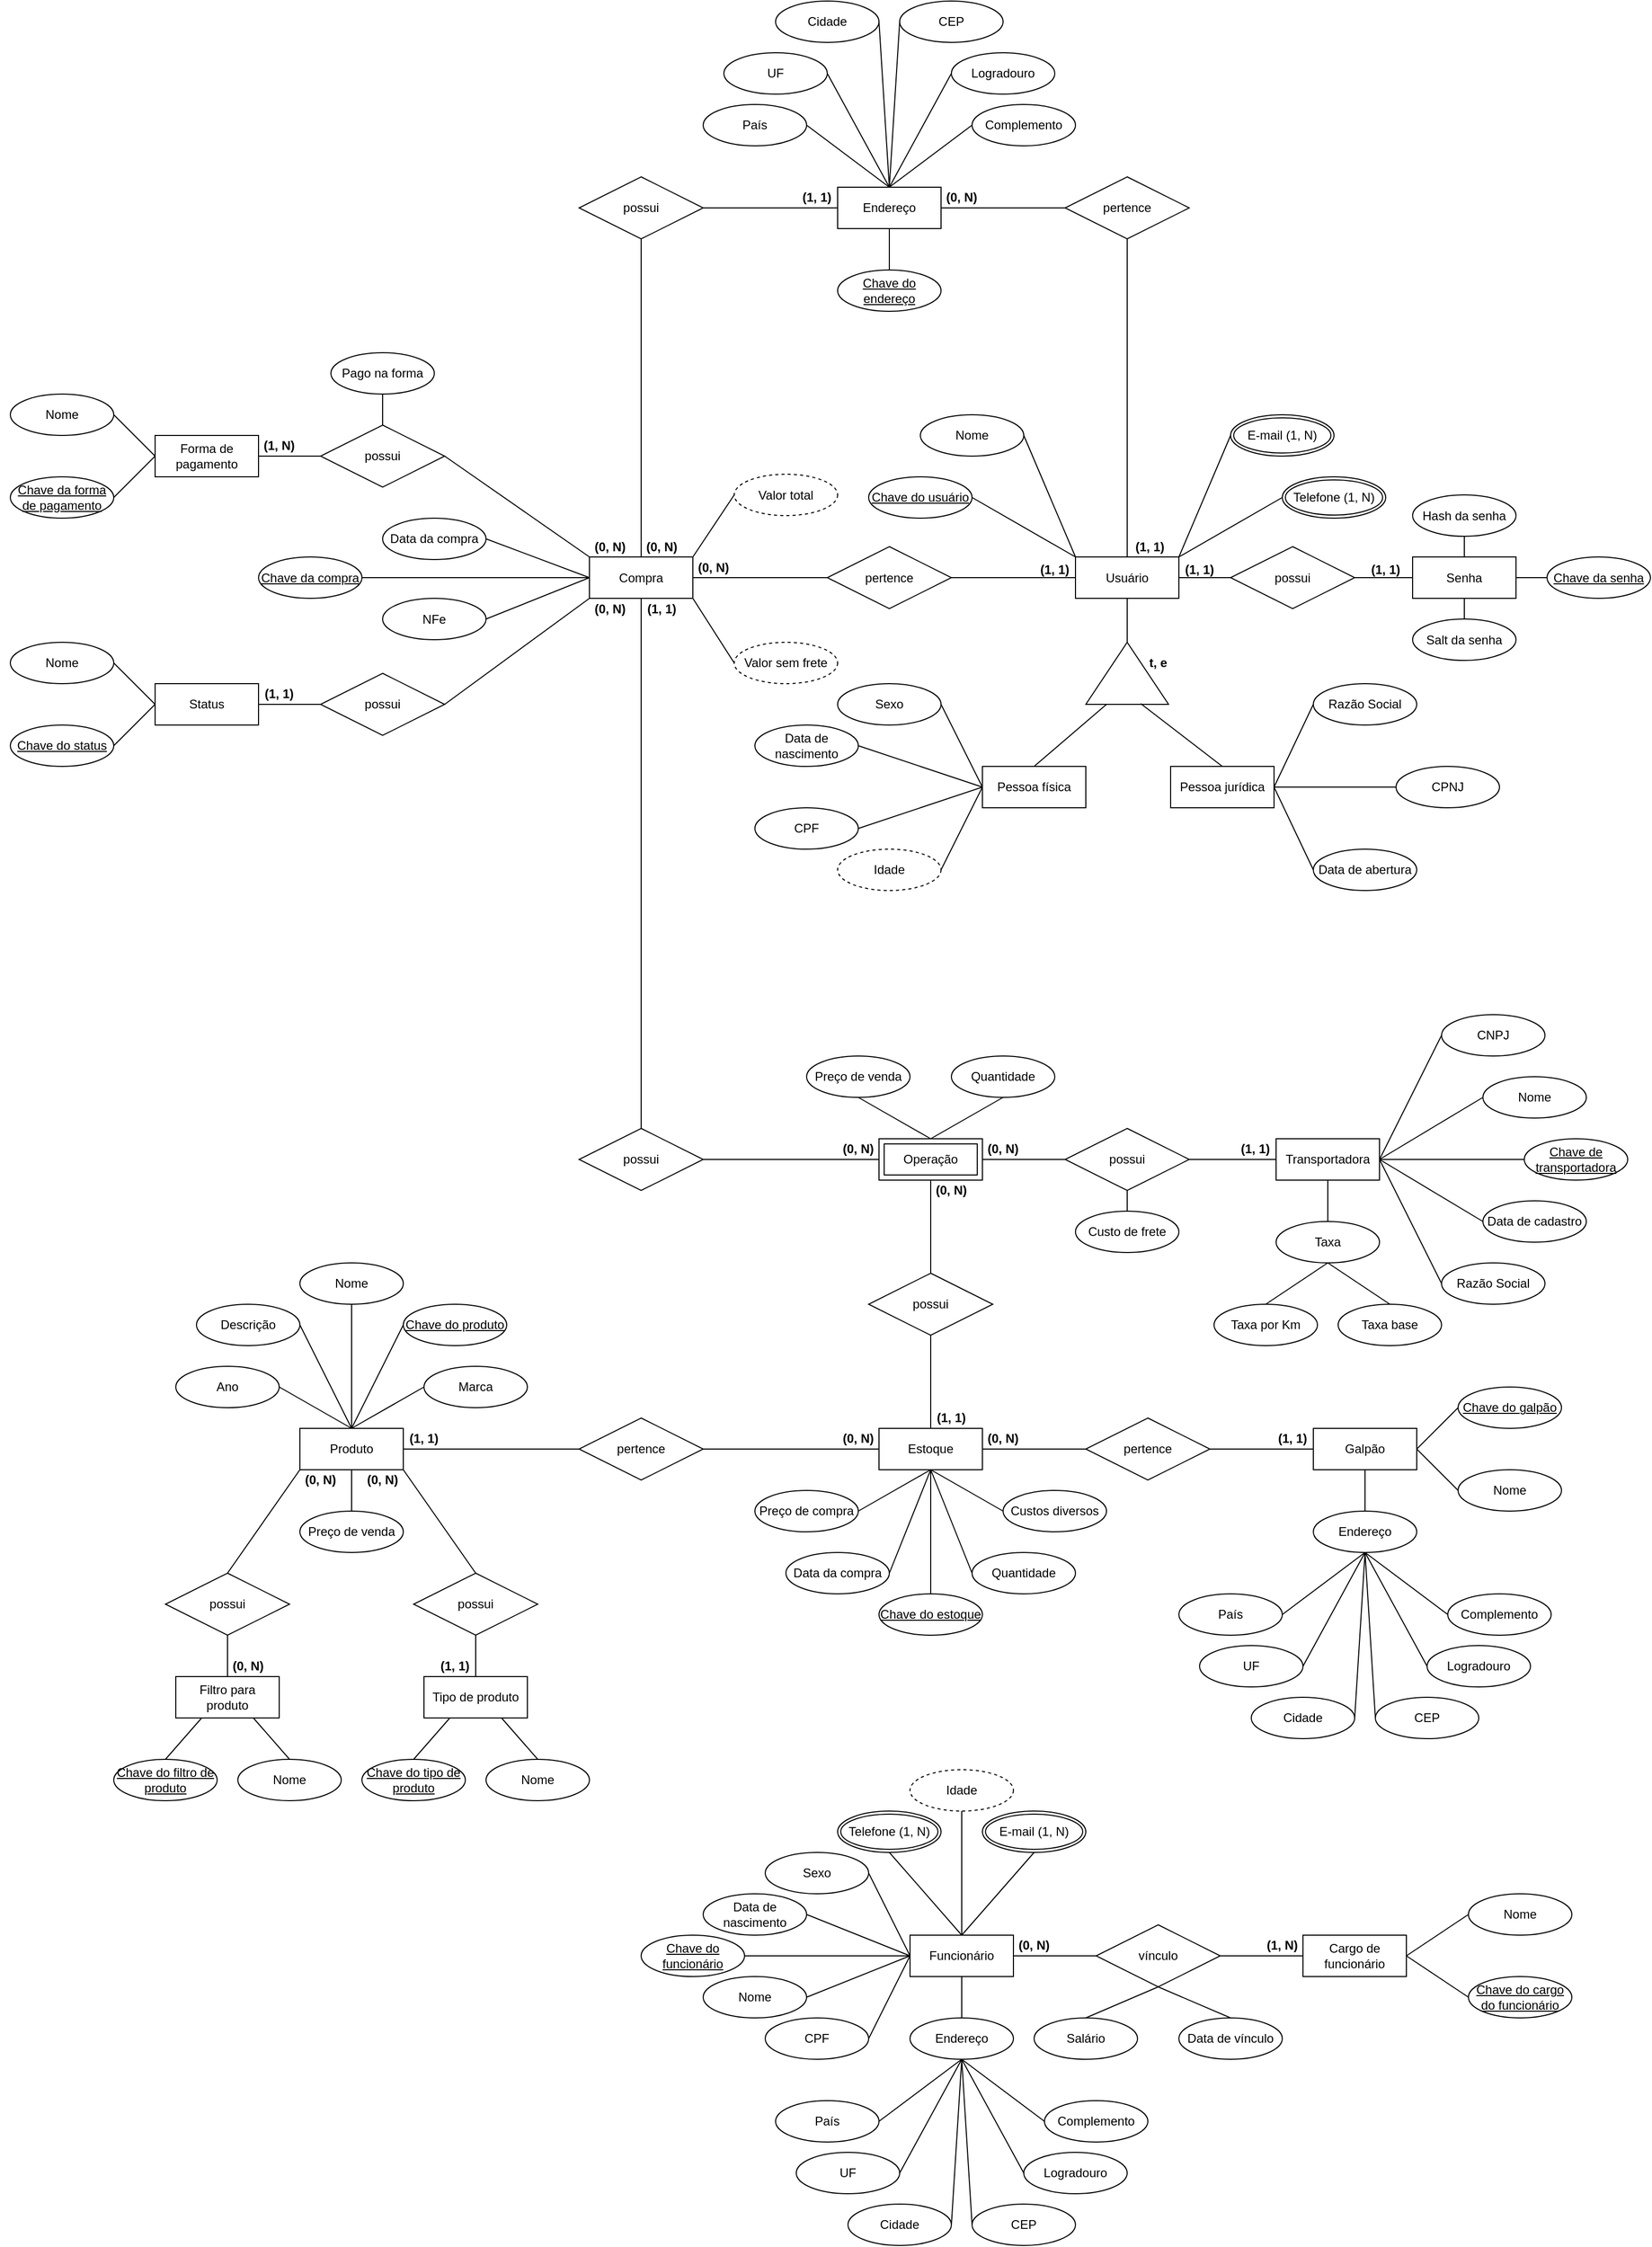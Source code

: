 <mxfile version="20.3.7" type="device"><diagram id="6PubQvJzjtlTXlUEa6b2" name="Página-1"><mxGraphModel dx="2966" dy="1374" grid="1" gridSize="10" guides="1" tooltips="1" connect="1" arrows="1" fold="1" page="1" pageScale="1" pageWidth="1654" pageHeight="1169" math="0" shadow="0"><root><mxCell id="0"/><mxCell id="1" parent="0"/><mxCell id="pttRg0tZpNime1wXjwo2-2" value="Usuário" style="whiteSpace=wrap;html=1;align=center;" parent="1" vertex="1"><mxGeometry x="1064" y="617.5" width="100" height="40" as="geometry"/></mxCell><mxCell id="pttRg0tZpNime1wXjwo2-4" value="" style="triangle;whiteSpace=wrap;html=1;rotation=-90;" parent="1" vertex="1"><mxGeometry x="1084" y="690" width="60" height="80" as="geometry"/></mxCell><mxCell id="pttRg0tZpNime1wXjwo2-9" value="Endereço" style="whiteSpace=wrap;html=1;align=center;" parent="1" vertex="1"><mxGeometry x="834" y="260" width="100" height="40" as="geometry"/></mxCell><mxCell id="pttRg0tZpNime1wXjwo2-10" value="Compra" style="whiteSpace=wrap;html=1;align=center;" parent="1" vertex="1"><mxGeometry x="594" y="617.5" width="100" height="40" as="geometry"/></mxCell><mxCell id="pttRg0tZpNime1wXjwo2-28" value="" style="endArrow=none;html=1;rounded=0;exitX=0.5;exitY=1;exitDx=0;exitDy=0;entryX=1;entryY=0.5;entryDx=0;entryDy=0;" parent="1" source="pttRg0tZpNime1wXjwo2-2" target="pttRg0tZpNime1wXjwo2-4" edge="1"><mxGeometry relative="1" as="geometry"><mxPoint x="1244" y="710" as="sourcePoint"/><mxPoint x="1404" y="710" as="targetPoint"/></mxGeometry></mxCell><mxCell id="pttRg0tZpNime1wXjwo2-39" value="possui" style="shape=rhombus;perimeter=rhombusPerimeter;whiteSpace=wrap;html=1;align=center;" parent="1" vertex="1"><mxGeometry x="1214" y="607.5" width="120" height="60" as="geometry"/></mxCell><mxCell id="pttRg0tZpNime1wXjwo2-40" value="" style="endArrow=none;html=1;rounded=0;exitX=1;exitY=0.5;exitDx=0;exitDy=0;entryX=0;entryY=0.5;entryDx=0;entryDy=0;" parent="1" source="pttRg0tZpNime1wXjwo2-2" target="pttRg0tZpNime1wXjwo2-39" edge="1"><mxGeometry relative="1" as="geometry"><mxPoint x="1004" y="810" as="sourcePoint"/><mxPoint x="1164" y="810" as="targetPoint"/></mxGeometry></mxCell><mxCell id="pttRg0tZpNime1wXjwo2-41" value="" style="endArrow=none;html=1;rounded=0;exitX=1;exitY=0.5;exitDx=0;exitDy=0;entryX=0;entryY=0.5;entryDx=0;entryDy=0;" parent="1" source="pttRg0tZpNime1wXjwo2-39" target="IGEEKqgdGboVfT3QsioP-252" edge="1"><mxGeometry relative="1" as="geometry"><mxPoint x="1174" y="650" as="sourcePoint"/><mxPoint x="1384" y="640.0" as="targetPoint"/></mxGeometry></mxCell><mxCell id="pttRg0tZpNime1wXjwo2-42" value="pertence" style="shape=rhombus;perimeter=rhombusPerimeter;whiteSpace=wrap;html=1;align=center;" parent="1" vertex="1"><mxGeometry x="1054" y="250" width="120" height="60" as="geometry"/></mxCell><mxCell id="pttRg0tZpNime1wXjwo2-43" value="" style="endArrow=none;html=1;rounded=0;exitX=0.5;exitY=1;exitDx=0;exitDy=0;entryX=0.5;entryY=0;entryDx=0;entryDy=0;" parent="1" source="pttRg0tZpNime1wXjwo2-42" target="pttRg0tZpNime1wXjwo2-2" edge="1"><mxGeometry relative="1" as="geometry"><mxPoint x="1174" y="650" as="sourcePoint"/><mxPoint x="1044" y="660" as="targetPoint"/></mxGeometry></mxCell><mxCell id="pttRg0tZpNime1wXjwo2-44" value="" style="endArrow=none;html=1;rounded=0;exitX=1;exitY=0.5;exitDx=0;exitDy=0;entryX=0;entryY=0.5;entryDx=0;entryDy=0;" parent="1" source="pttRg0tZpNime1wXjwo2-9" target="pttRg0tZpNime1wXjwo2-42" edge="1"><mxGeometry relative="1" as="geometry"><mxPoint x="1009" y="450" as="sourcePoint"/><mxPoint x="1074" y="450" as="targetPoint"/></mxGeometry></mxCell><mxCell id="pttRg0tZpNime1wXjwo2-45" value="" style="endArrow=none;html=1;rounded=0;exitX=0.5;exitY=1;exitDx=0;exitDy=0;entryX=0.5;entryY=0;entryDx=0;entryDy=0;" parent="1" source="pttRg0tZpNime1wXjwo2-10" target="pttRg0tZpNime1wXjwo2-46" edge="1"><mxGeometry relative="1" as="geometry"><mxPoint x="884" y="780" as="sourcePoint"/><mxPoint x="644" y="810" as="targetPoint"/></mxGeometry></mxCell><mxCell id="pttRg0tZpNime1wXjwo2-46" value="possui" style="shape=rhombus;perimeter=rhombusPerimeter;whiteSpace=wrap;html=1;align=center;" parent="1" vertex="1"><mxGeometry x="584" y="1170" width="120" height="60" as="geometry"/></mxCell><mxCell id="pttRg0tZpNime1wXjwo2-47" value="" style="endArrow=none;html=1;rounded=0;exitX=1;exitY=0.5;exitDx=0;exitDy=0;entryX=0;entryY=0.5;entryDx=0;entryDy=0;" parent="1" source="pttRg0tZpNime1wXjwo2-46" target="IGEEKqgdGboVfT3QsioP-111" edge="1"><mxGeometry relative="1" as="geometry"><mxPoint x="1004" y="1140" as="sourcePoint"/><mxPoint x="874" y="1200" as="targetPoint"/></mxGeometry></mxCell><mxCell id="pttRg0tZpNime1wXjwo2-50" value="" style="endArrow=none;html=1;rounded=0;exitX=1;exitY=0.5;exitDx=0;exitDy=0;entryX=0;entryY=0;entryDx=0;entryDy=0;" parent="1" source="pttRg0tZpNime1wXjwo2-48" target="pttRg0tZpNime1wXjwo2-10" edge="1"><mxGeometry relative="1" as="geometry"><mxPoint x="604" y="677.5" as="sourcePoint"/><mxPoint x="604" y="747.5" as="targetPoint"/></mxGeometry></mxCell><mxCell id="pttRg0tZpNime1wXjwo2-51" value="" style="endArrow=none;html=1;rounded=0;exitX=1;exitY=0.5;exitDx=0;exitDy=0;entryX=0;entryY=0.5;entryDx=0;entryDy=0;" parent="1" source="IGEEKqgdGboVfT3QsioP-111" target="pttRg0tZpNime1wXjwo2-52" edge="1"><mxGeometry relative="1" as="geometry"><mxPoint x="974" y="1200" as="sourcePoint"/><mxPoint x="1014" y="1250" as="targetPoint"/></mxGeometry></mxCell><mxCell id="pttRg0tZpNime1wXjwo2-52" value="possui" style="shape=rhombus;perimeter=rhombusPerimeter;whiteSpace=wrap;html=1;align=center;" parent="1" vertex="1"><mxGeometry x="1054" y="1170" width="120" height="60" as="geometry"/></mxCell><mxCell id="pttRg0tZpNime1wXjwo2-53" value="" style="endArrow=none;html=1;rounded=0;exitX=1;exitY=0.5;exitDx=0;exitDy=0;entryX=0;entryY=0.5;entryDx=0;entryDy=0;" parent="1" source="pttRg0tZpNime1wXjwo2-52" target="pttRg0tZpNime1wXjwo2-12" edge="1"><mxGeometry relative="1" as="geometry"><mxPoint x="984" y="1210" as="sourcePoint"/><mxPoint x="1034" y="1210" as="targetPoint"/></mxGeometry></mxCell><mxCell id="pttRg0tZpNime1wXjwo2-54" value="pertence" style="shape=rhombus;perimeter=rhombusPerimeter;whiteSpace=wrap;html=1;align=center;" parent="1" vertex="1"><mxGeometry x="584" y="1450" width="120" height="60" as="geometry"/></mxCell><mxCell id="pttRg0tZpNime1wXjwo2-56" value="" style="endArrow=none;html=1;rounded=0;exitX=1;exitY=0.5;exitDx=0;exitDy=0;entryX=0;entryY=0.5;entryDx=0;entryDy=0;" parent="1" source="pttRg0tZpNime1wXjwo2-54" target="pttRg0tZpNime1wXjwo2-15" edge="1"><mxGeometry relative="1" as="geometry"><mxPoint x="664" y="1490" as="sourcePoint"/><mxPoint x="714" y="1490" as="targetPoint"/></mxGeometry></mxCell><mxCell id="pttRg0tZpNime1wXjwo2-57" value="possui" style="shape=rhombus;perimeter=rhombusPerimeter;whiteSpace=wrap;html=1;align=center;" parent="1" vertex="1"><mxGeometry x="864" y="1310" width="120" height="60" as="geometry"/></mxCell><mxCell id="pttRg0tZpNime1wXjwo2-58" value="" style="endArrow=none;html=1;rounded=0;exitX=0.5;exitY=1;exitDx=0;exitDy=0;entryX=0.5;entryY=0;entryDx=0;entryDy=0;" parent="1" source="IGEEKqgdGboVfT3QsioP-111" target="pttRg0tZpNime1wXjwo2-57" edge="1"><mxGeometry relative="1" as="geometry"><mxPoint x="924" y="1220" as="sourcePoint"/><mxPoint x="1164" y="1390" as="targetPoint"/></mxGeometry></mxCell><mxCell id="IGEEKqgdGboVfT3QsioP-55" value="" style="endArrow=none;html=1;rounded=0;exitX=0.5;exitY=1;exitDx=0;exitDy=0;entryX=0.5;entryY=0;entryDx=0;entryDy=0;" edge="1" parent="1" source="IGEEKqgdGboVfT3QsioP-62" target="IGEEKqgdGboVfT3QsioP-111"><mxGeometry relative="1" as="geometry"><mxPoint x="873" y="1220" as="sourcePoint"/><mxPoint x="873" y="1100" as="targetPoint"/></mxGeometry></mxCell><mxCell id="IGEEKqgdGboVfT3QsioP-59" value="" style="group" vertex="1" connectable="0" parent="1"><mxGeometry x="134" y="1300" width="460" height="520" as="geometry"/></mxCell><mxCell id="IGEEKqgdGboVfT3QsioP-56" value="" style="group" vertex="1" connectable="0" parent="IGEEKqgdGboVfT3QsioP-59"><mxGeometry x="60" width="340" height="280" as="geometry"/></mxCell><mxCell id="pttRg0tZpNime1wXjwo2-14" value="Produto" style="whiteSpace=wrap;html=1;align=center;" parent="IGEEKqgdGboVfT3QsioP-56" vertex="1"><mxGeometry x="120" y="160" width="100" height="40" as="geometry"/></mxCell><mxCell id="IGEEKqgdGboVfT3QsioP-9" value="Chave do produto" style="ellipse;whiteSpace=wrap;html=1;align=center;fontStyle=4;" vertex="1" parent="IGEEKqgdGboVfT3QsioP-56"><mxGeometry x="220" y="40" width="100" height="40" as="geometry"/></mxCell><mxCell id="IGEEKqgdGboVfT3QsioP-10" value="" style="endArrow=none;html=1;rounded=0;entryX=0.5;entryY=0;entryDx=0;entryDy=0;exitX=0;exitY=0.5;exitDx=0;exitDy=0;" edge="1" parent="IGEEKqgdGboVfT3QsioP-56" source="IGEEKqgdGboVfT3QsioP-9" target="pttRg0tZpNime1wXjwo2-14"><mxGeometry relative="1" as="geometry"><mxPoint x="390" y="190" as="sourcePoint"/><mxPoint x="550" y="190" as="targetPoint"/></mxGeometry></mxCell><mxCell id="IGEEKqgdGboVfT3QsioP-12" value="Nome" style="ellipse;whiteSpace=wrap;html=1;align=center;" vertex="1" parent="IGEEKqgdGboVfT3QsioP-56"><mxGeometry x="120" width="100" height="40" as="geometry"/></mxCell><mxCell id="IGEEKqgdGboVfT3QsioP-13" value="" style="endArrow=none;html=1;rounded=0;entryX=0.5;entryY=1;entryDx=0;entryDy=0;exitX=0.5;exitY=0;exitDx=0;exitDy=0;" edge="1" parent="IGEEKqgdGboVfT3QsioP-56" source="pttRg0tZpNime1wXjwo2-14" target="IGEEKqgdGboVfT3QsioP-12"><mxGeometry relative="1" as="geometry"><mxPoint x="390" y="190" as="sourcePoint"/><mxPoint x="550" y="190" as="targetPoint"/></mxGeometry></mxCell><mxCell id="IGEEKqgdGboVfT3QsioP-14" value="Descrição" style="ellipse;whiteSpace=wrap;html=1;align=center;" vertex="1" parent="IGEEKqgdGboVfT3QsioP-56"><mxGeometry x="20" y="40" width="100" height="40" as="geometry"/></mxCell><mxCell id="IGEEKqgdGboVfT3QsioP-15" value="" style="endArrow=none;html=1;rounded=0;entryX=1;entryY=0.5;entryDx=0;entryDy=0;exitX=0.5;exitY=0;exitDx=0;exitDy=0;" edge="1" parent="IGEEKqgdGboVfT3QsioP-56" source="pttRg0tZpNime1wXjwo2-14" target="IGEEKqgdGboVfT3QsioP-14"><mxGeometry relative="1" as="geometry"><mxPoint x="180" y="170" as="sourcePoint"/><mxPoint x="180" y="90" as="targetPoint"/></mxGeometry></mxCell><mxCell id="IGEEKqgdGboVfT3QsioP-16" value="Ano" style="ellipse;whiteSpace=wrap;html=1;align=center;" vertex="1" parent="IGEEKqgdGboVfT3QsioP-56"><mxGeometry y="100" width="100" height="40" as="geometry"/></mxCell><mxCell id="IGEEKqgdGboVfT3QsioP-17" value="" style="endArrow=none;html=1;rounded=0;entryX=1;entryY=0.5;entryDx=0;entryDy=0;exitX=0.5;exitY=0;exitDx=0;exitDy=0;" edge="1" parent="IGEEKqgdGboVfT3QsioP-56" source="pttRg0tZpNime1wXjwo2-14" target="IGEEKqgdGboVfT3QsioP-16"><mxGeometry relative="1" as="geometry"><mxPoint x="80" y="180" as="sourcePoint"/><mxPoint x="120" y="130" as="targetPoint"/></mxGeometry></mxCell><mxCell id="IGEEKqgdGboVfT3QsioP-18" value="Marca" style="ellipse;whiteSpace=wrap;html=1;align=center;" vertex="1" parent="IGEEKqgdGboVfT3QsioP-56"><mxGeometry x="240" y="100" width="100" height="40" as="geometry"/></mxCell><mxCell id="IGEEKqgdGboVfT3QsioP-19" value="" style="endArrow=none;html=1;rounded=0;entryX=0;entryY=0.5;entryDx=0;entryDy=0;exitX=0.5;exitY=0;exitDx=0;exitDy=0;" edge="1" parent="IGEEKqgdGboVfT3QsioP-56" source="pttRg0tZpNime1wXjwo2-14" target="IGEEKqgdGboVfT3QsioP-18"><mxGeometry relative="1" as="geometry"><mxPoint x="100" y="180" as="sourcePoint"/><mxPoint x="100" y="150" as="targetPoint"/></mxGeometry></mxCell><mxCell id="IGEEKqgdGboVfT3QsioP-20" value="Preço de venda" style="ellipse;whiteSpace=wrap;html=1;align=center;" vertex="1" parent="IGEEKqgdGboVfT3QsioP-56"><mxGeometry x="120" y="240" width="100" height="40" as="geometry"/></mxCell><mxCell id="IGEEKqgdGboVfT3QsioP-21" value="" style="endArrow=none;html=1;rounded=0;exitX=0.5;exitY=0;exitDx=0;exitDy=0;entryX=0.5;entryY=1;entryDx=0;entryDy=0;" edge="1" parent="IGEEKqgdGboVfT3QsioP-56" source="IGEEKqgdGboVfT3QsioP-20" target="pttRg0tZpNime1wXjwo2-14"><mxGeometry relative="1" as="geometry"><mxPoint x="260" y="240" as="sourcePoint"/><mxPoint x="420" y="240" as="targetPoint"/></mxGeometry></mxCell><mxCell id="IGEEKqgdGboVfT3QsioP-34" value="(1, 1)" style="text;html=1;strokeColor=none;fillColor=none;align=center;verticalAlign=middle;whiteSpace=wrap;rounded=0;fontStyle=1;fontSize=12;" vertex="1" parent="IGEEKqgdGboVfT3QsioP-56"><mxGeometry x="220" y="160" width="40" height="20" as="geometry"/></mxCell><mxCell id="IGEEKqgdGboVfT3QsioP-217" value="(0, N)" style="text;html=1;strokeColor=none;fillColor=none;align=center;verticalAlign=middle;whiteSpace=wrap;rounded=0;fontStyle=1;fontSize=12;" vertex="1" parent="IGEEKqgdGboVfT3QsioP-56"><mxGeometry x="120" y="200" width="40" height="20" as="geometry"/></mxCell><mxCell id="IGEEKqgdGboVfT3QsioP-220" value="(0, N)" style="text;html=1;strokeColor=none;fillColor=none;align=center;verticalAlign=middle;whiteSpace=wrap;rounded=0;fontStyle=1;fontSize=12;" vertex="1" parent="IGEEKqgdGboVfT3QsioP-56"><mxGeometry x="180" y="200" width="40" height="20" as="geometry"/></mxCell><mxCell id="IGEEKqgdGboVfT3QsioP-57" value="" style="group" vertex="1" connectable="0" parent="IGEEKqgdGboVfT3QsioP-59"><mxGeometry y="290" width="220" height="230" as="geometry"/></mxCell><mxCell id="pttRg0tZpNime1wXjwo2-13" value="Filtro para produto" style="whiteSpace=wrap;html=1;align=center;" parent="IGEEKqgdGboVfT3QsioP-57" vertex="1"><mxGeometry x="60" y="110" width="100" height="40" as="geometry"/></mxCell><mxCell id="pttRg0tZpNime1wXjwo2-64" value="possui" style="shape=rhombus;perimeter=rhombusPerimeter;whiteSpace=wrap;html=1;align=center;" parent="IGEEKqgdGboVfT3QsioP-57" vertex="1"><mxGeometry x="50" y="10" width="120" height="60" as="geometry"/></mxCell><mxCell id="pttRg0tZpNime1wXjwo2-68" value="" style="endArrow=none;html=1;rounded=0;exitX=0.5;exitY=1;exitDx=0;exitDy=0;entryX=0.5;entryY=0;entryDx=0;entryDy=0;" parent="IGEEKqgdGboVfT3QsioP-57" source="pttRg0tZpNime1wXjwo2-64" target="pttRg0tZpNime1wXjwo2-13" edge="1"><mxGeometry relative="1" as="geometry"><mxPoint x="290" y="-40" as="sourcePoint"/><mxPoint x="360" y="20" as="targetPoint"/></mxGeometry></mxCell><mxCell id="IGEEKqgdGboVfT3QsioP-1" value="Nome" style="ellipse;whiteSpace=wrap;html=1;align=center;" vertex="1" parent="IGEEKqgdGboVfT3QsioP-57"><mxGeometry x="120" y="190" width="100" height="40" as="geometry"/></mxCell><mxCell id="IGEEKqgdGboVfT3QsioP-2" value="Chave do filtro de produto" style="ellipse;whiteSpace=wrap;html=1;align=center;fontStyle=4;" vertex="1" parent="IGEEKqgdGboVfT3QsioP-57"><mxGeometry y="190" width="100" height="40" as="geometry"/></mxCell><mxCell id="IGEEKqgdGboVfT3QsioP-3" value="" style="endArrow=none;html=1;rounded=0;exitX=0.5;exitY=0;exitDx=0;exitDy=0;entryX=0.25;entryY=1;entryDx=0;entryDy=0;" edge="1" parent="IGEEKqgdGboVfT3QsioP-57" source="IGEEKqgdGboVfT3QsioP-2" target="pttRg0tZpNime1wXjwo2-13"><mxGeometry relative="1" as="geometry"><mxPoint x="455" y="30" as="sourcePoint"/><mxPoint x="615" y="30" as="targetPoint"/></mxGeometry></mxCell><mxCell id="IGEEKqgdGboVfT3QsioP-4" value="" style="endArrow=none;html=1;rounded=0;exitX=0.5;exitY=0;exitDx=0;exitDy=0;entryX=0.75;entryY=1;entryDx=0;entryDy=0;" edge="1" parent="IGEEKqgdGboVfT3QsioP-57" source="IGEEKqgdGboVfT3QsioP-1" target="pttRg0tZpNime1wXjwo2-13"><mxGeometry relative="1" as="geometry"><mxPoint x="60" y="200" as="sourcePoint"/><mxPoint x="120" y="170" as="targetPoint"/></mxGeometry></mxCell><mxCell id="IGEEKqgdGboVfT3QsioP-218" value="(0, N)" style="text;html=1;strokeColor=none;fillColor=none;align=center;verticalAlign=middle;whiteSpace=wrap;rounded=0;fontStyle=1;fontSize=12;" vertex="1" parent="IGEEKqgdGboVfT3QsioP-57"><mxGeometry x="110" y="90" width="40" height="20" as="geometry"/></mxCell><mxCell id="pttRg0tZpNime1wXjwo2-66" value="" style="endArrow=none;html=1;rounded=0;exitX=0;exitY=1;exitDx=0;exitDy=0;entryX=0.5;entryY=0;entryDx=0;entryDy=0;" parent="IGEEKqgdGboVfT3QsioP-59" source="pttRg0tZpNime1wXjwo2-14" target="pttRg0tZpNime1wXjwo2-64" edge="1"><mxGeometry relative="1" as="geometry"><mxPoint x="360" y="350" as="sourcePoint"/><mxPoint x="520" y="350" as="targetPoint"/></mxGeometry></mxCell><mxCell id="IGEEKqgdGboVfT3QsioP-58" value="" style="group" vertex="1" connectable="0" parent="IGEEKqgdGboVfT3QsioP-59"><mxGeometry x="240" y="300" width="220" height="220" as="geometry"/></mxCell><mxCell id="pttRg0tZpNime1wXjwo2-17" value="Tipo de produto" style="whiteSpace=wrap;html=1;align=center;" parent="IGEEKqgdGboVfT3QsioP-58" vertex="1"><mxGeometry x="60" y="100" width="100" height="40" as="geometry"/></mxCell><mxCell id="pttRg0tZpNime1wXjwo2-65" value="possui" style="shape=rhombus;perimeter=rhombusPerimeter;whiteSpace=wrap;html=1;align=center;" parent="IGEEKqgdGboVfT3QsioP-58" vertex="1"><mxGeometry x="50" width="120" height="60" as="geometry"/></mxCell><mxCell id="pttRg0tZpNime1wXjwo2-69" value="" style="endArrow=none;html=1;rounded=0;exitX=0.5;exitY=1;exitDx=0;exitDy=0;entryX=0.5;entryY=0;entryDx=0;entryDy=0;" parent="IGEEKqgdGboVfT3QsioP-58" source="pttRg0tZpNime1wXjwo2-65" target="pttRg0tZpNime1wXjwo2-17" edge="1"><mxGeometry relative="1" as="geometry"><mxPoint x="-120" y="70" as="sourcePoint"/><mxPoint x="-120" y="110" as="targetPoint"/></mxGeometry></mxCell><mxCell id="IGEEKqgdGboVfT3QsioP-5" value="Nome" style="ellipse;whiteSpace=wrap;html=1;align=center;" vertex="1" parent="IGEEKqgdGboVfT3QsioP-58"><mxGeometry x="120" y="180" width="100" height="40" as="geometry"/></mxCell><mxCell id="IGEEKqgdGboVfT3QsioP-6" value="Chave do tipo de produto" style="ellipse;whiteSpace=wrap;html=1;align=center;fontStyle=4;" vertex="1" parent="IGEEKqgdGboVfT3QsioP-58"><mxGeometry y="180" width="100" height="40" as="geometry"/></mxCell><mxCell id="IGEEKqgdGboVfT3QsioP-7" value="" style="endArrow=none;html=1;rounded=0;exitX=0.25;exitY=1;exitDx=0;exitDy=0;entryX=0.5;entryY=0;entryDx=0;entryDy=0;" edge="1" parent="IGEEKqgdGboVfT3QsioP-58" source="pttRg0tZpNime1wXjwo2-17" target="IGEEKqgdGboVfT3QsioP-6"><mxGeometry relative="1" as="geometry"><mxPoint x="-180" y="190" as="sourcePoint"/><mxPoint x="-145" y="150" as="targetPoint"/></mxGeometry></mxCell><mxCell id="IGEEKqgdGboVfT3QsioP-8" value="" style="endArrow=none;html=1;rounded=0;exitX=0.75;exitY=1;exitDx=0;exitDy=0;entryX=0.5;entryY=0;entryDx=0;entryDy=0;" edge="1" parent="IGEEKqgdGboVfT3QsioP-58" source="pttRg0tZpNime1wXjwo2-17" target="IGEEKqgdGboVfT3QsioP-5"><mxGeometry relative="1" as="geometry"><mxPoint x="95" y="150" as="sourcePoint"/><mxPoint x="60" y="190" as="targetPoint"/></mxGeometry></mxCell><mxCell id="IGEEKqgdGboVfT3QsioP-219" value="(1, 1)" style="text;html=1;strokeColor=none;fillColor=none;align=center;verticalAlign=middle;whiteSpace=wrap;rounded=0;fontStyle=1;fontSize=12;" vertex="1" parent="IGEEKqgdGboVfT3QsioP-58"><mxGeometry x="70" y="80" width="40" height="20" as="geometry"/></mxCell><mxCell id="pttRg0tZpNime1wXjwo2-67" value="" style="endArrow=none;html=1;rounded=0;exitX=1;exitY=1;exitDx=0;exitDy=0;entryX=0.5;entryY=0;entryDx=0;entryDy=0;" parent="IGEEKqgdGboVfT3QsioP-59" source="pttRg0tZpNime1wXjwo2-14" target="pttRg0tZpNime1wXjwo2-65" edge="1"><mxGeometry relative="1" as="geometry"><mxPoint x="190" y="210" as="sourcePoint"/><mxPoint x="120" y="270" as="targetPoint"/></mxGeometry></mxCell><mxCell id="pttRg0tZpNime1wXjwo2-55" value="" style="endArrow=none;html=1;rounded=0;exitX=1;exitY=0.5;exitDx=0;exitDy=0;entryX=0;entryY=0.5;entryDx=0;entryDy=0;" parent="1" source="pttRg0tZpNime1wXjwo2-14" target="pttRg0tZpNime1wXjwo2-54" edge="1"><mxGeometry relative="1" as="geometry"><mxPoint x="684" y="-410" as="sourcePoint"/><mxPoint x="844" y="-410" as="targetPoint"/></mxGeometry></mxCell><mxCell id="IGEEKqgdGboVfT3QsioP-60" value="" style="group" vertex="1" connectable="0" parent="1"><mxGeometry x="754" y="1460" width="380" height="210" as="geometry"/></mxCell><mxCell id="pttRg0tZpNime1wXjwo2-15" value="Estoque" style="whiteSpace=wrap;html=1;align=center;" parent="IGEEKqgdGboVfT3QsioP-60" vertex="1"><mxGeometry x="120" width="100" height="40" as="geometry"/></mxCell><mxCell id="pttRg0tZpNime1wXjwo2-59" value="" style="endArrow=none;html=1;rounded=0;exitX=0.5;exitY=0;exitDx=0;exitDy=0;entryX=0.5;entryY=1;entryDx=0;entryDy=0;" parent="IGEEKqgdGboVfT3QsioP-60" source="pttRg0tZpNime1wXjwo2-15" target="pttRg0tZpNime1wXjwo2-57" edge="1"><mxGeometry relative="1" as="geometry"><mxPoint x="180" y="-110" as="sourcePoint"/><mxPoint x="180" y="-80" as="targetPoint"/></mxGeometry></mxCell><mxCell id="IGEEKqgdGboVfT3QsioP-22" value="Preço de compra" style="ellipse;whiteSpace=wrap;html=1;align=center;" vertex="1" parent="IGEEKqgdGboVfT3QsioP-60"><mxGeometry y="60" width="100" height="40" as="geometry"/></mxCell><mxCell id="IGEEKqgdGboVfT3QsioP-25" value="Custos diversos" style="ellipse;whiteSpace=wrap;html=1;align=center;" vertex="1" parent="IGEEKqgdGboVfT3QsioP-60"><mxGeometry x="240" y="60" width="100" height="40" as="geometry"/></mxCell><mxCell id="IGEEKqgdGboVfT3QsioP-26" value="" style="endArrow=none;html=1;rounded=0;exitX=1;exitY=0.5;exitDx=0;exitDy=0;entryX=0.5;entryY=1;entryDx=0;entryDy=0;" edge="1" parent="IGEEKqgdGboVfT3QsioP-60" source="IGEEKqgdGboVfT3QsioP-22" target="pttRg0tZpNime1wXjwo2-15"><mxGeometry relative="1" as="geometry"><mxPoint x="190" y="100" as="sourcePoint"/><mxPoint x="350" y="100" as="targetPoint"/></mxGeometry></mxCell><mxCell id="IGEEKqgdGboVfT3QsioP-27" value="" style="endArrow=none;html=1;rounded=0;exitX=0;exitY=0.5;exitDx=0;exitDy=0;entryX=0.5;entryY=1;entryDx=0;entryDy=0;" edge="1" parent="IGEEKqgdGboVfT3QsioP-60" source="IGEEKqgdGboVfT3QsioP-25" target="pttRg0tZpNime1wXjwo2-15"><mxGeometry relative="1" as="geometry"><mxPoint x="-100" y="90" as="sourcePoint"/><mxPoint x="20" y="50" as="targetPoint"/></mxGeometry></mxCell><mxCell id="IGEEKqgdGboVfT3QsioP-28" value="Data da compra" style="ellipse;whiteSpace=wrap;html=1;align=center;" vertex="1" parent="IGEEKqgdGboVfT3QsioP-60"><mxGeometry x="30" y="120" width="100" height="40" as="geometry"/></mxCell><mxCell id="IGEEKqgdGboVfT3QsioP-29" value="" style="endArrow=none;html=1;rounded=0;exitX=1;exitY=0.5;exitDx=0;exitDy=0;entryX=0.5;entryY=1;entryDx=0;entryDy=0;" edge="1" parent="IGEEKqgdGboVfT3QsioP-60" source="IGEEKqgdGboVfT3QsioP-28" target="pttRg0tZpNime1wXjwo2-15"><mxGeometry relative="1" as="geometry"><mxPoint x="20" y="230" as="sourcePoint"/><mxPoint x="180" y="230" as="targetPoint"/></mxGeometry></mxCell><mxCell id="IGEEKqgdGboVfT3QsioP-30" value="Quantidade" style="ellipse;whiteSpace=wrap;html=1;align=center;" vertex="1" parent="IGEEKqgdGboVfT3QsioP-60"><mxGeometry x="210" y="120" width="100" height="40" as="geometry"/></mxCell><mxCell id="IGEEKqgdGboVfT3QsioP-31" value="" style="endArrow=none;html=1;rounded=0;exitX=0;exitY=0.5;exitDx=0;exitDy=0;entryX=0.5;entryY=1;entryDx=0;entryDy=0;" edge="1" parent="IGEEKqgdGboVfT3QsioP-60" source="IGEEKqgdGboVfT3QsioP-30" target="pttRg0tZpNime1wXjwo2-15"><mxGeometry relative="1" as="geometry"><mxPoint x="110" y="170" as="sourcePoint"/><mxPoint x="180" y="50" as="targetPoint"/></mxGeometry></mxCell><mxCell id="IGEEKqgdGboVfT3QsioP-32" value="Chave do estoque" style="ellipse;whiteSpace=wrap;html=1;align=center;fontStyle=4;" vertex="1" parent="IGEEKqgdGboVfT3QsioP-60"><mxGeometry x="120" y="160" width="100" height="40" as="geometry"/></mxCell><mxCell id="IGEEKqgdGboVfT3QsioP-33" value="" style="endArrow=none;html=1;rounded=0;exitX=0.5;exitY=0;exitDx=0;exitDy=0;entryX=0.5;entryY=1;entryDx=0;entryDy=0;" edge="1" parent="IGEEKqgdGboVfT3QsioP-60" source="IGEEKqgdGboVfT3QsioP-32" target="pttRg0tZpNime1wXjwo2-15"><mxGeometry relative="1" as="geometry"><mxPoint x="220" y="150" as="sourcePoint"/><mxPoint x="180" y="50" as="targetPoint"/></mxGeometry></mxCell><mxCell id="IGEEKqgdGboVfT3QsioP-35" value="(0, N)" style="text;html=1;strokeColor=none;fillColor=none;align=center;verticalAlign=middle;whiteSpace=wrap;rounded=0;fontStyle=1;fontSize=12;" vertex="1" parent="IGEEKqgdGboVfT3QsioP-60"><mxGeometry x="80" width="40" height="20" as="geometry"/></mxCell><mxCell id="IGEEKqgdGboVfT3QsioP-222" value="(0, N)" style="text;html=1;strokeColor=none;fillColor=none;align=center;verticalAlign=middle;whiteSpace=wrap;rounded=0;fontStyle=1;fontSize=12;" vertex="1" parent="IGEEKqgdGboVfT3QsioP-60"><mxGeometry x="220" width="40" height="20" as="geometry"/></mxCell><mxCell id="IGEEKqgdGboVfT3QsioP-61" value="" style="group" vertex="1" connectable="0" parent="1"><mxGeometry x="1164" y="1420" width="370" height="340" as="geometry"/></mxCell><mxCell id="pttRg0tZpNime1wXjwo2-16" value="Galpão" style="whiteSpace=wrap;html=1;align=center;" parent="IGEEKqgdGboVfT3QsioP-61" vertex="1"><mxGeometry x="130" y="40" width="100" height="40" as="geometry"/></mxCell><mxCell id="pttRg0tZpNime1wXjwo2-62" value="" style="endArrow=none;html=1;rounded=0;exitX=1;exitY=0.5;exitDx=0;exitDy=0;entryX=0;entryY=0.5;entryDx=0;entryDy=0;" parent="IGEEKqgdGboVfT3QsioP-61" source="pttRg0tZpNime1wXjwo2-60" target="pttRg0tZpNime1wXjwo2-16" edge="1"><mxGeometry relative="1" as="geometry"><mxPoint x="-90" y="70" as="sourcePoint"/><mxPoint x="-40" y="70" as="targetPoint"/></mxGeometry></mxCell><mxCell id="IGEEKqgdGboVfT3QsioP-36" value="Nome" style="ellipse;whiteSpace=wrap;html=1;align=center;" vertex="1" parent="IGEEKqgdGboVfT3QsioP-61"><mxGeometry x="270" y="80" width="100" height="40" as="geometry"/></mxCell><mxCell id="IGEEKqgdGboVfT3QsioP-38" value="Chave do galpão" style="ellipse;whiteSpace=wrap;html=1;align=center;fontStyle=4;" vertex="1" parent="IGEEKqgdGboVfT3QsioP-61"><mxGeometry x="270" width="100" height="40" as="geometry"/></mxCell><mxCell id="IGEEKqgdGboVfT3QsioP-39" value="" style="endArrow=none;html=1;rounded=0;exitX=1;exitY=0.5;exitDx=0;exitDy=0;entryX=0;entryY=0.5;entryDx=0;entryDy=0;" edge="1" parent="IGEEKqgdGboVfT3QsioP-61" source="pttRg0tZpNime1wXjwo2-16" target="IGEEKqgdGboVfT3QsioP-38"><mxGeometry relative="1" as="geometry"><mxPoint x="200" y="120" as="sourcePoint"/><mxPoint x="220" y="190" as="targetPoint"/></mxGeometry></mxCell><mxCell id="IGEEKqgdGboVfT3QsioP-40" value="" style="endArrow=none;html=1;rounded=0;exitX=0;exitY=0.5;exitDx=0;exitDy=0;entryX=1;entryY=0.5;entryDx=0;entryDy=0;" edge="1" parent="IGEEKqgdGboVfT3QsioP-61" source="IGEEKqgdGboVfT3QsioP-36" target="pttRg0tZpNime1wXjwo2-16"><mxGeometry relative="1" as="geometry"><mxPoint x="240" y="70" as="sourcePoint"/><mxPoint x="250" y="60" as="targetPoint"/></mxGeometry></mxCell><mxCell id="IGEEKqgdGboVfT3QsioP-41" value="Endereço" style="ellipse;whiteSpace=wrap;html=1;align=center;fontSize=12;" vertex="1" parent="IGEEKqgdGboVfT3QsioP-61"><mxGeometry x="130" y="120" width="100" height="40" as="geometry"/></mxCell><mxCell id="IGEEKqgdGboVfT3QsioP-42" value="" style="endArrow=none;html=1;rounded=0;exitX=0.5;exitY=0;exitDx=0;exitDy=0;entryX=0.5;entryY=1;entryDx=0;entryDy=0;" edge="1" parent="IGEEKqgdGboVfT3QsioP-61" source="IGEEKqgdGboVfT3QsioP-41" target="pttRg0tZpNime1wXjwo2-16"><mxGeometry relative="1" as="geometry"><mxPoint x="280" y="110" as="sourcePoint"/><mxPoint x="240" y="70" as="targetPoint"/></mxGeometry></mxCell><mxCell id="IGEEKqgdGboVfT3QsioP-43" value="Logradouro" style="ellipse;whiteSpace=wrap;html=1;align=center;fontSize=12;" vertex="1" parent="IGEEKqgdGboVfT3QsioP-61"><mxGeometry x="240" y="250" width="100" height="40" as="geometry"/></mxCell><mxCell id="IGEEKqgdGboVfT3QsioP-44" value="CEP" style="ellipse;whiteSpace=wrap;html=1;align=center;fontSize=12;" vertex="1" parent="IGEEKqgdGboVfT3QsioP-61"><mxGeometry x="190" y="300" width="100" height="40" as="geometry"/></mxCell><mxCell id="IGEEKqgdGboVfT3QsioP-45" value="País" style="ellipse;whiteSpace=wrap;html=1;align=center;fontSize=12;" vertex="1" parent="IGEEKqgdGboVfT3QsioP-61"><mxGeometry y="200" width="100" height="40" as="geometry"/></mxCell><mxCell id="IGEEKqgdGboVfT3QsioP-46" value="UF" style="ellipse;whiteSpace=wrap;html=1;align=center;fontSize=12;" vertex="1" parent="IGEEKqgdGboVfT3QsioP-61"><mxGeometry x="20" y="250" width="100" height="40" as="geometry"/></mxCell><mxCell id="IGEEKqgdGboVfT3QsioP-47" value="Cidade" style="ellipse;whiteSpace=wrap;html=1;align=center;fontSize=12;" vertex="1" parent="IGEEKqgdGboVfT3QsioP-61"><mxGeometry x="70" y="300" width="100" height="40" as="geometry"/></mxCell><mxCell id="IGEEKqgdGboVfT3QsioP-48" value="Complemento" style="ellipse;whiteSpace=wrap;html=1;align=center;fontSize=12;" vertex="1" parent="IGEEKqgdGboVfT3QsioP-61"><mxGeometry x="260" y="200" width="100" height="40" as="geometry"/></mxCell><mxCell id="IGEEKqgdGboVfT3QsioP-49" value="" style="endArrow=none;html=1;rounded=0;fontSize=12;entryX=1;entryY=0.5;entryDx=0;entryDy=0;exitX=0.5;exitY=1;exitDx=0;exitDy=0;" edge="1" parent="IGEEKqgdGboVfT3QsioP-61" source="IGEEKqgdGboVfT3QsioP-41" target="IGEEKqgdGboVfT3QsioP-45"><mxGeometry relative="1" as="geometry"><mxPoint x="180" y="180" as="sourcePoint"/><mxPoint x="-180" y="260" as="targetPoint"/></mxGeometry></mxCell><mxCell id="IGEEKqgdGboVfT3QsioP-50" value="" style="endArrow=none;html=1;rounded=0;fontSize=12;entryX=1;entryY=0.5;entryDx=0;entryDy=0;exitX=0.5;exitY=1;exitDx=0;exitDy=0;" edge="1" parent="IGEEKqgdGboVfT3QsioP-61" source="IGEEKqgdGboVfT3QsioP-41" target="IGEEKqgdGboVfT3QsioP-46"><mxGeometry relative="1" as="geometry"><mxPoint x="190" y="170" as="sourcePoint"/><mxPoint x="110" y="230" as="targetPoint"/></mxGeometry></mxCell><mxCell id="IGEEKqgdGboVfT3QsioP-51" value="" style="endArrow=none;html=1;rounded=0;fontSize=12;entryX=1;entryY=0.5;entryDx=0;entryDy=0;exitX=0.5;exitY=1;exitDx=0;exitDy=0;" edge="1" parent="IGEEKqgdGboVfT3QsioP-61" source="IGEEKqgdGboVfT3QsioP-41" target="IGEEKqgdGboVfT3QsioP-47"><mxGeometry relative="1" as="geometry"><mxPoint x="200" y="200" as="sourcePoint"/><mxPoint x="130" y="280" as="targetPoint"/></mxGeometry></mxCell><mxCell id="IGEEKqgdGboVfT3QsioP-52" value="" style="endArrow=none;html=1;rounded=0;fontSize=12;entryX=0;entryY=0.5;entryDx=0;entryDy=0;exitX=0.5;exitY=1;exitDx=0;exitDy=0;" edge="1" parent="IGEEKqgdGboVfT3QsioP-61" source="IGEEKqgdGboVfT3QsioP-41" target="IGEEKqgdGboVfT3QsioP-44"><mxGeometry relative="1" as="geometry"><mxPoint x="190" y="170" as="sourcePoint"/><mxPoint x="180" y="330" as="targetPoint"/></mxGeometry></mxCell><mxCell id="IGEEKqgdGboVfT3QsioP-53" value="" style="endArrow=none;html=1;rounded=0;fontSize=12;entryX=0;entryY=0.5;entryDx=0;entryDy=0;exitX=0.5;exitY=1;exitDx=0;exitDy=0;" edge="1" parent="IGEEKqgdGboVfT3QsioP-61" source="IGEEKqgdGboVfT3QsioP-41" target="IGEEKqgdGboVfT3QsioP-43"><mxGeometry relative="1" as="geometry"><mxPoint x="190" y="170" as="sourcePoint"/><mxPoint x="200" y="330" as="targetPoint"/></mxGeometry></mxCell><mxCell id="IGEEKqgdGboVfT3QsioP-54" value="" style="endArrow=none;html=1;rounded=0;fontSize=12;entryX=0;entryY=0.5;entryDx=0;entryDy=0;exitX=0.5;exitY=1;exitDx=0;exitDy=0;" edge="1" parent="IGEEKqgdGboVfT3QsioP-61" source="IGEEKqgdGboVfT3QsioP-41" target="IGEEKqgdGboVfT3QsioP-48"><mxGeometry relative="1" as="geometry"><mxPoint x="190" y="170" as="sourcePoint"/><mxPoint x="250" y="280" as="targetPoint"/></mxGeometry></mxCell><mxCell id="pttRg0tZpNime1wXjwo2-60" value="pertence" style="shape=rhombus;perimeter=rhombusPerimeter;whiteSpace=wrap;html=1;align=center;" parent="IGEEKqgdGboVfT3QsioP-61" vertex="1"><mxGeometry x="-90" y="30" width="120" height="60" as="geometry"/></mxCell><mxCell id="IGEEKqgdGboVfT3QsioP-221" value="(1, 1)" style="text;html=1;strokeColor=none;fillColor=none;align=center;verticalAlign=middle;whiteSpace=wrap;rounded=0;fontStyle=1;fontSize=12;" vertex="1" parent="IGEEKqgdGboVfT3QsioP-61"><mxGeometry x="90" y="40" width="40" height="20" as="geometry"/></mxCell><mxCell id="IGEEKqgdGboVfT3QsioP-62" value="Preço de venda" style="ellipse;whiteSpace=wrap;html=1;align=center;" vertex="1" parent="1"><mxGeometry x="804" y="1100" width="100" height="40" as="geometry"/></mxCell><mxCell id="IGEEKqgdGboVfT3QsioP-63" value="Quantidade" style="ellipse;whiteSpace=wrap;html=1;align=center;" vertex="1" parent="1"><mxGeometry x="944" y="1100" width="100" height="40" as="geometry"/></mxCell><mxCell id="IGEEKqgdGboVfT3QsioP-64" value="" style="endArrow=none;html=1;rounded=0;exitX=0.5;exitY=1;exitDx=0;exitDy=0;entryX=0.5;entryY=0;entryDx=0;entryDy=0;" edge="1" parent="1" source="IGEEKqgdGboVfT3QsioP-63" target="IGEEKqgdGboVfT3QsioP-111"><mxGeometry relative="1" as="geometry"><mxPoint x="824" y="1290" as="sourcePoint"/><mxPoint x="924" y="1180" as="targetPoint"/></mxGeometry></mxCell><mxCell id="IGEEKqgdGboVfT3QsioP-65" value="Custo de frete" style="ellipse;whiteSpace=wrap;html=1;align=center;" vertex="1" parent="1"><mxGeometry x="1064" y="1250" width="100" height="40" as="geometry"/></mxCell><mxCell id="IGEEKqgdGboVfT3QsioP-66" value="" style="endArrow=none;html=1;rounded=0;exitX=0.5;exitY=0;exitDx=0;exitDy=0;entryX=0.5;entryY=1;entryDx=0;entryDy=0;" edge="1" parent="1" source="IGEEKqgdGboVfT3QsioP-65" target="pttRg0tZpNime1wXjwo2-52"><mxGeometry relative="1" as="geometry"><mxPoint x="804" y="1149" as="sourcePoint"/><mxPoint x="804" y="1189" as="targetPoint"/></mxGeometry></mxCell><mxCell id="IGEEKqgdGboVfT3QsioP-85" value="" style="group" vertex="1" connectable="0" parent="1"><mxGeometry x="1198" y="1060" width="400" height="320" as="geometry"/></mxCell><mxCell id="pttRg0tZpNime1wXjwo2-12" value="Transportadora" style="whiteSpace=wrap;html=1;align=center;" parent="IGEEKqgdGboVfT3QsioP-85" vertex="1"><mxGeometry x="60" y="120" width="100" height="40" as="geometry"/></mxCell><mxCell id="IGEEKqgdGboVfT3QsioP-67" value="Chave de transportadora" style="ellipse;whiteSpace=wrap;html=1;align=center;fontStyle=4;fontSize=12;" vertex="1" parent="IGEEKqgdGboVfT3QsioP-85"><mxGeometry x="300" y="120" width="100" height="40" as="geometry"/></mxCell><mxCell id="IGEEKqgdGboVfT3QsioP-68" value="Nome" style="ellipse;whiteSpace=wrap;html=1;align=center;" vertex="1" parent="IGEEKqgdGboVfT3QsioP-85"><mxGeometry x="260" y="60" width="100" height="40" as="geometry"/></mxCell><mxCell id="IGEEKqgdGboVfT3QsioP-69" value="CNPJ" style="ellipse;whiteSpace=wrap;html=1;align=center;" vertex="1" parent="IGEEKqgdGboVfT3QsioP-85"><mxGeometry x="220" width="100" height="40" as="geometry"/></mxCell><mxCell id="IGEEKqgdGboVfT3QsioP-70" value="Data de cadastro" style="ellipse;whiteSpace=wrap;html=1;align=center;" vertex="1" parent="IGEEKqgdGboVfT3QsioP-85"><mxGeometry x="260" y="180" width="100" height="40" as="geometry"/></mxCell><mxCell id="IGEEKqgdGboVfT3QsioP-73" value="Razão Social" style="ellipse;whiteSpace=wrap;html=1;align=center;fontSize=12;" vertex="1" parent="IGEEKqgdGboVfT3QsioP-85"><mxGeometry x="220" y="240" width="100" height="40" as="geometry"/></mxCell><mxCell id="IGEEKqgdGboVfT3QsioP-74" value="" style="endArrow=none;html=1;rounded=0;fontSize=12;exitX=0.5;exitY=0;exitDx=0;exitDy=0;entryX=0.5;entryY=1;entryDx=0;entryDy=0;" edge="1" parent="IGEEKqgdGboVfT3QsioP-85" source="IGEEKqgdGboVfT3QsioP-71" target="pttRg0tZpNime1wXjwo2-12"><mxGeometry relative="1" as="geometry"><mxPoint x="-110" y="130" as="sourcePoint"/><mxPoint x="50" y="130" as="targetPoint"/></mxGeometry></mxCell><mxCell id="IGEEKqgdGboVfT3QsioP-75" value="" style="endArrow=none;html=1;rounded=0;fontSize=12;exitX=0;exitY=0.5;exitDx=0;exitDy=0;entryX=1;entryY=0.5;entryDx=0;entryDy=0;" edge="1" parent="IGEEKqgdGboVfT3QsioP-85" source="IGEEKqgdGboVfT3QsioP-69" target="pttRg0tZpNime1wXjwo2-12"><mxGeometry relative="1" as="geometry"><mxPoint x="120" y="210" as="sourcePoint"/><mxPoint x="120" y="170" as="targetPoint"/></mxGeometry></mxCell><mxCell id="IGEEKqgdGboVfT3QsioP-76" value="" style="endArrow=none;html=1;rounded=0;fontSize=12;exitX=0;exitY=0.5;exitDx=0;exitDy=0;entryX=1;entryY=0.5;entryDx=0;entryDy=0;" edge="1" parent="IGEEKqgdGboVfT3QsioP-85" source="IGEEKqgdGboVfT3QsioP-68" target="pttRg0tZpNime1wXjwo2-12"><mxGeometry relative="1" as="geometry"><mxPoint x="230" y="30" as="sourcePoint"/><mxPoint x="170" y="150" as="targetPoint"/></mxGeometry></mxCell><mxCell id="IGEEKqgdGboVfT3QsioP-77" value="" style="endArrow=none;html=1;rounded=0;fontSize=12;exitX=0;exitY=0.5;exitDx=0;exitDy=0;entryX=1;entryY=0.5;entryDx=0;entryDy=0;" edge="1" parent="IGEEKqgdGboVfT3QsioP-85" source="IGEEKqgdGboVfT3QsioP-67" target="pttRg0tZpNime1wXjwo2-12"><mxGeometry relative="1" as="geometry"><mxPoint x="270" y="90" as="sourcePoint"/><mxPoint x="170" y="150" as="targetPoint"/></mxGeometry></mxCell><mxCell id="IGEEKqgdGboVfT3QsioP-78" value="" style="endArrow=none;html=1;rounded=0;fontSize=12;exitX=0;exitY=0.5;exitDx=0;exitDy=0;entryX=1;entryY=0.5;entryDx=0;entryDy=0;" edge="1" parent="IGEEKqgdGboVfT3QsioP-85" source="IGEEKqgdGboVfT3QsioP-70" target="pttRg0tZpNime1wXjwo2-12"><mxGeometry relative="1" as="geometry"><mxPoint x="310" y="150" as="sourcePoint"/><mxPoint x="170" y="150" as="targetPoint"/></mxGeometry></mxCell><mxCell id="IGEEKqgdGboVfT3QsioP-79" value="" style="endArrow=none;html=1;rounded=0;fontSize=12;exitX=0;exitY=0.5;exitDx=0;exitDy=0;entryX=1;entryY=0.5;entryDx=0;entryDy=0;" edge="1" parent="IGEEKqgdGboVfT3QsioP-85" source="IGEEKqgdGboVfT3QsioP-73" target="pttRg0tZpNime1wXjwo2-12"><mxGeometry relative="1" as="geometry"><mxPoint x="270" y="210" as="sourcePoint"/><mxPoint x="170" y="150" as="targetPoint"/></mxGeometry></mxCell><mxCell id="IGEEKqgdGboVfT3QsioP-84" value="" style="group" vertex="1" connectable="0" parent="IGEEKqgdGboVfT3QsioP-85"><mxGeometry y="200" width="220" height="120" as="geometry"/></mxCell><mxCell id="IGEEKqgdGboVfT3QsioP-71" value="Taxa" style="ellipse;whiteSpace=wrap;html=1;align=center;" vertex="1" parent="IGEEKqgdGboVfT3QsioP-84"><mxGeometry x="60" width="100" height="40" as="geometry"/></mxCell><mxCell id="IGEEKqgdGboVfT3QsioP-80" value="Taxa por Km" style="ellipse;whiteSpace=wrap;html=1;align=center;" vertex="1" parent="IGEEKqgdGboVfT3QsioP-84"><mxGeometry y="80" width="100" height="40" as="geometry"/></mxCell><mxCell id="IGEEKqgdGboVfT3QsioP-81" value="Taxa base" style="ellipse;whiteSpace=wrap;html=1;align=center;" vertex="1" parent="IGEEKqgdGboVfT3QsioP-84"><mxGeometry x="120" y="80" width="100" height="40" as="geometry"/></mxCell><mxCell id="IGEEKqgdGboVfT3QsioP-82" value="" style="endArrow=none;html=1;rounded=0;fontSize=12;exitX=0.5;exitY=0;exitDx=0;exitDy=0;entryX=0.5;entryY=1;entryDx=0;entryDy=0;" edge="1" parent="IGEEKqgdGboVfT3QsioP-84" source="IGEEKqgdGboVfT3QsioP-80" target="IGEEKqgdGboVfT3QsioP-71"><mxGeometry relative="1" as="geometry"><mxPoint x="-230" y="-70" as="sourcePoint"/><mxPoint x="-70" y="-70" as="targetPoint"/></mxGeometry></mxCell><mxCell id="IGEEKqgdGboVfT3QsioP-83" value="" style="endArrow=none;html=1;rounded=0;fontSize=12;exitX=0.5;exitY=0;exitDx=0;exitDy=0;entryX=0.5;entryY=1;entryDx=0;entryDy=0;" edge="1" parent="IGEEKqgdGboVfT3QsioP-84" source="IGEEKqgdGboVfT3QsioP-81" target="IGEEKqgdGboVfT3QsioP-71"><mxGeometry relative="1" as="geometry"><mxPoint x="60" y="90" as="sourcePoint"/><mxPoint x="120" y="50" as="targetPoint"/></mxGeometry></mxCell><mxCell id="IGEEKqgdGboVfT3QsioP-226" value="(1, 1)" style="text;html=1;strokeColor=none;fillColor=none;align=center;verticalAlign=middle;whiteSpace=wrap;rounded=0;fontStyle=1;fontSize=12;" vertex="1" parent="IGEEKqgdGboVfT3QsioP-85"><mxGeometry x="20" y="120" width="40" height="20" as="geometry"/></mxCell><mxCell id="IGEEKqgdGboVfT3QsioP-93" value="possui" style="shape=rhombus;perimeter=rhombusPerimeter;whiteSpace=wrap;html=1;align=center;" vertex="1" parent="1"><mxGeometry x="584" y="250" width="120" height="60" as="geometry"/></mxCell><mxCell id="IGEEKqgdGboVfT3QsioP-94" value="" style="endArrow=none;html=1;rounded=0;exitX=0;exitY=0.5;exitDx=0;exitDy=0;" edge="1" parent="1" source="pttRg0tZpNime1wXjwo2-9" target="IGEEKqgdGboVfT3QsioP-93"><mxGeometry relative="1" as="geometry"><mxPoint x="704" y="290" as="sourcePoint"/><mxPoint x="889" y="290" as="targetPoint"/></mxGeometry></mxCell><mxCell id="IGEEKqgdGboVfT3QsioP-95" value="" style="endArrow=none;html=1;rounded=0;exitX=0.5;exitY=0;exitDx=0;exitDy=0;entryX=0.5;entryY=1;entryDx=0;entryDy=0;" edge="1" parent="1" source="pttRg0tZpNime1wXjwo2-10" target="IGEEKqgdGboVfT3QsioP-93"><mxGeometry relative="1" as="geometry"><mxPoint x="654" y="467.5" as="sourcePoint"/><mxPoint x="664" y="530" as="targetPoint"/></mxGeometry></mxCell><mxCell id="IGEEKqgdGboVfT3QsioP-96" value="pertence" style="shape=rhombus;perimeter=rhombusPerimeter;whiteSpace=wrap;html=1;align=center;" vertex="1" parent="1"><mxGeometry x="824" y="607.5" width="120" height="60" as="geometry"/></mxCell><mxCell id="IGEEKqgdGboVfT3QsioP-97" value="" style="endArrow=none;html=1;rounded=0;exitX=0;exitY=0.5;exitDx=0;exitDy=0;entryX=1;entryY=0.5;entryDx=0;entryDy=0;" edge="1" parent="1" source="IGEEKqgdGboVfT3QsioP-96" target="pttRg0tZpNime1wXjwo2-10"><mxGeometry relative="1" as="geometry"><mxPoint x="654" y="830" as="sourcePoint"/><mxPoint x="654" y="780" as="targetPoint"/></mxGeometry></mxCell><mxCell id="IGEEKqgdGboVfT3QsioP-98" value="" style="endArrow=none;html=1;rounded=0;exitX=0;exitY=0.5;exitDx=0;exitDy=0;entryX=1;entryY=0.5;entryDx=0;entryDy=0;" edge="1" parent="1" source="pttRg0tZpNime1wXjwo2-2" target="IGEEKqgdGboVfT3QsioP-96"><mxGeometry relative="1" as="geometry"><mxPoint x="814" y="780" as="sourcePoint"/><mxPoint x="704" y="850" as="targetPoint"/></mxGeometry></mxCell><mxCell id="pttRg0tZpNime1wXjwo2-61" value="" style="endArrow=none;html=1;rounded=0;exitX=1;exitY=0.5;exitDx=0;exitDy=0;entryX=0;entryY=0.5;entryDx=0;entryDy=0;" parent="1" source="pttRg0tZpNime1wXjwo2-15" target="pttRg0tZpNime1wXjwo2-60" edge="1"><mxGeometry relative="1" as="geometry"><mxPoint x="734" y="1400" as="sourcePoint"/><mxPoint x="894" y="1400" as="targetPoint"/></mxGeometry></mxCell><mxCell id="IGEEKqgdGboVfT3QsioP-108" value="" style="endArrow=none;html=1;rounded=0;entryX=0;entryY=1;entryDx=0;entryDy=0;exitX=1;exitY=0.5;exitDx=0;exitDy=0;" edge="1" parent="1" source="IGEEKqgdGboVfT3QsioP-107" target="pttRg0tZpNime1wXjwo2-10"><mxGeometry relative="1" as="geometry"><mxPoint x="394" y="711.5" as="sourcePoint"/><mxPoint x="324" y="727.5" as="targetPoint"/></mxGeometry></mxCell><mxCell id="IGEEKqgdGboVfT3QsioP-109" value="" style="group" vertex="1" connectable="0" parent="1"><mxGeometry x="34" y="460" width="420" height="120" as="geometry"/></mxCell><mxCell id="pttRg0tZpNime1wXjwo2-48" value="possui" style="shape=rhombus;perimeter=rhombusPerimeter;whiteSpace=wrap;html=1;align=center;" parent="IGEEKqgdGboVfT3QsioP-109" vertex="1"><mxGeometry x="300" y="30" width="120" height="60" as="geometry"/></mxCell><mxCell id="IGEEKqgdGboVfT3QsioP-92" value="" style="group" vertex="1" connectable="0" parent="IGEEKqgdGboVfT3QsioP-109"><mxGeometry width="240" height="120" as="geometry"/></mxCell><mxCell id="pttRg0tZpNime1wXjwo2-18" value="Forma de pagamento" style="whiteSpace=wrap;html=1;align=center;" parent="IGEEKqgdGboVfT3QsioP-92" vertex="1"><mxGeometry x="140" y="40" width="100" height="40" as="geometry"/></mxCell><mxCell id="IGEEKqgdGboVfT3QsioP-88" value="Nome" style="ellipse;whiteSpace=wrap;html=1;align=center;fontSize=12;" vertex="1" parent="IGEEKqgdGboVfT3QsioP-92"><mxGeometry width="100" height="40" as="geometry"/></mxCell><mxCell id="IGEEKqgdGboVfT3QsioP-89" value="Chave da forma de pagamento" style="ellipse;whiteSpace=wrap;html=1;align=center;fontStyle=4;fontSize=12;" vertex="1" parent="IGEEKqgdGboVfT3QsioP-92"><mxGeometry y="80" width="100" height="40" as="geometry"/></mxCell><mxCell id="IGEEKqgdGboVfT3QsioP-90" value="" style="endArrow=none;html=1;rounded=0;exitX=0;exitY=0.5;exitDx=0;exitDy=0;entryX=1;entryY=0.5;entryDx=0;entryDy=0;" edge="1" parent="IGEEKqgdGboVfT3QsioP-92" source="pttRg0tZpNime1wXjwo2-18" target="IGEEKqgdGboVfT3QsioP-89"><mxGeometry relative="1" as="geometry"><mxPoint x="310" y="70" as="sourcePoint"/><mxPoint x="250" y="70" as="targetPoint"/></mxGeometry></mxCell><mxCell id="IGEEKqgdGboVfT3QsioP-91" value="" style="endArrow=none;html=1;rounded=0;exitX=0;exitY=0.5;exitDx=0;exitDy=0;entryX=1;entryY=0.5;entryDx=0;entryDy=0;" edge="1" parent="IGEEKqgdGboVfT3QsioP-92" source="pttRg0tZpNime1wXjwo2-18" target="IGEEKqgdGboVfT3QsioP-88"><mxGeometry relative="1" as="geometry"><mxPoint x="150" y="70" as="sourcePoint"/><mxPoint x="110" y="110" as="targetPoint"/></mxGeometry></mxCell><mxCell id="pttRg0tZpNime1wXjwo2-49" value="" style="endArrow=none;html=1;rounded=0;exitX=0;exitY=0.5;exitDx=0;exitDy=0;entryX=1;entryY=0.5;entryDx=0;entryDy=0;" parent="IGEEKqgdGboVfT3QsioP-109" source="pttRg0tZpNime1wXjwo2-48" target="pttRg0tZpNime1wXjwo2-18" edge="1"><mxGeometry relative="1" as="geometry"><mxPoint x="420" y="1440" as="sourcePoint"/><mxPoint x="580" y="1440" as="targetPoint"/></mxGeometry></mxCell><mxCell id="IGEEKqgdGboVfT3QsioP-233" value="(1, N)" style="text;html=1;strokeColor=none;fillColor=none;align=center;verticalAlign=middle;whiteSpace=wrap;rounded=0;fontStyle=1;fontSize=12;" vertex="1" parent="IGEEKqgdGboVfT3QsioP-109"><mxGeometry x="240" y="40" width="40" height="20" as="geometry"/></mxCell><mxCell id="IGEEKqgdGboVfT3QsioP-110" value="" style="group" vertex="1" connectable="0" parent="1"><mxGeometry x="24" y="700" width="430" height="120" as="geometry"/></mxCell><mxCell id="IGEEKqgdGboVfT3QsioP-102" value="" style="endArrow=none;html=1;rounded=0;entryX=1;entryY=0.5;entryDx=0;entryDy=0;exitX=0;exitY=0.5;exitDx=0;exitDy=0;" edge="1" parent="IGEEKqgdGboVfT3QsioP-110" target="IGEEKqgdGboVfT3QsioP-101" source="IGEEKqgdGboVfT3QsioP-107"><mxGeometry relative="1" as="geometry"><mxPoint x="340" y="35" as="sourcePoint"/><mxPoint x="890" y="75" as="targetPoint"/></mxGeometry></mxCell><mxCell id="IGEEKqgdGboVfT3QsioP-107" value="possui" style="shape=rhombus;perimeter=rhombusPerimeter;whiteSpace=wrap;html=1;align=center;" vertex="1" parent="IGEEKqgdGboVfT3QsioP-110"><mxGeometry x="310" y="30" width="120" height="60" as="geometry"/></mxCell><mxCell id="IGEEKqgdGboVfT3QsioP-100" value="" style="group" vertex="1" connectable="0" parent="IGEEKqgdGboVfT3QsioP-110"><mxGeometry x="10" width="240" height="120" as="geometry"/></mxCell><mxCell id="IGEEKqgdGboVfT3QsioP-101" value="Status" style="whiteSpace=wrap;html=1;align=center;" vertex="1" parent="IGEEKqgdGboVfT3QsioP-100"><mxGeometry x="140" y="40" width="100" height="40" as="geometry"/></mxCell><mxCell id="IGEEKqgdGboVfT3QsioP-103" value="Nome" style="ellipse;whiteSpace=wrap;html=1;align=center;fontSize=12;" vertex="1" parent="IGEEKqgdGboVfT3QsioP-100"><mxGeometry width="100" height="40" as="geometry"/></mxCell><mxCell id="IGEEKqgdGboVfT3QsioP-104" value="Chave do status" style="ellipse;whiteSpace=wrap;html=1;align=center;fontStyle=4;fontSize=12;" vertex="1" parent="IGEEKqgdGboVfT3QsioP-100"><mxGeometry y="80" width="100" height="40" as="geometry"/></mxCell><mxCell id="IGEEKqgdGboVfT3QsioP-105" value="" style="endArrow=none;html=1;rounded=0;exitX=0;exitY=0.5;exitDx=0;exitDy=0;entryX=1;entryY=0.5;entryDx=0;entryDy=0;" edge="1" parent="IGEEKqgdGboVfT3QsioP-100" source="IGEEKqgdGboVfT3QsioP-101" target="IGEEKqgdGboVfT3QsioP-104"><mxGeometry relative="1" as="geometry"><mxPoint x="310" y="70" as="sourcePoint"/><mxPoint x="250" y="70" as="targetPoint"/></mxGeometry></mxCell><mxCell id="IGEEKqgdGboVfT3QsioP-106" value="" style="endArrow=none;html=1;rounded=0;exitX=0;exitY=0.5;exitDx=0;exitDy=0;entryX=1;entryY=0.5;entryDx=0;entryDy=0;" edge="1" parent="IGEEKqgdGboVfT3QsioP-100" source="IGEEKqgdGboVfT3QsioP-101" target="IGEEKqgdGboVfT3QsioP-103"><mxGeometry relative="1" as="geometry"><mxPoint x="150" y="70" as="sourcePoint"/><mxPoint x="110" y="110" as="targetPoint"/></mxGeometry></mxCell><mxCell id="IGEEKqgdGboVfT3QsioP-229" value="(1, 1)" style="text;html=1;strokeColor=none;fillColor=none;align=center;verticalAlign=middle;whiteSpace=wrap;rounded=0;fontStyle=1;fontSize=12;" vertex="1" parent="IGEEKqgdGboVfT3QsioP-110"><mxGeometry x="250" y="40" width="40" height="20" as="geometry"/></mxCell><mxCell id="IGEEKqgdGboVfT3QsioP-111" value="Operação" style="shape=ext;margin=3;double=1;whiteSpace=wrap;html=1;align=center;fontSize=12;" vertex="1" parent="1"><mxGeometry x="874" y="1180" width="100" height="40" as="geometry"/></mxCell><mxCell id="IGEEKqgdGboVfT3QsioP-112" value="Data da compra" style="ellipse;whiteSpace=wrap;html=1;align=center;fontSize=12;" vertex="1" parent="1"><mxGeometry x="394" y="580" width="100" height="40" as="geometry"/></mxCell><mxCell id="IGEEKqgdGboVfT3QsioP-114" value="Chave da compra" style="ellipse;whiteSpace=wrap;html=1;align=center;fontStyle=4;fontSize=12;" vertex="1" parent="1"><mxGeometry x="274" y="617.5" width="100" height="40" as="geometry"/></mxCell><mxCell id="IGEEKqgdGboVfT3QsioP-115" value="" style="endArrow=none;html=1;rounded=0;fontSize=12;exitX=1;exitY=0.5;exitDx=0;exitDy=0;entryX=0;entryY=0.5;entryDx=0;entryDy=0;" edge="1" parent="1" source="IGEEKqgdGboVfT3QsioP-112" target="pttRg0tZpNime1wXjwo2-10"><mxGeometry relative="1" as="geometry"><mxPoint x="554" y="670" as="sourcePoint"/><mxPoint x="574" y="640" as="targetPoint"/></mxGeometry></mxCell><mxCell id="IGEEKqgdGboVfT3QsioP-116" value="" style="endArrow=none;html=1;rounded=0;fontSize=12;exitX=1;exitY=0.5;exitDx=0;exitDy=0;entryX=0;entryY=0.5;entryDx=0;entryDy=0;" edge="1" parent="1" source="IGEEKqgdGboVfT3QsioP-114" target="pttRg0tZpNime1wXjwo2-10"><mxGeometry relative="1" as="geometry"><mxPoint x="464" y="607.5" as="sourcePoint"/><mxPoint x="584" y="640" as="targetPoint"/></mxGeometry></mxCell><mxCell id="IGEEKqgdGboVfT3QsioP-117" value="Valor total" style="ellipse;whiteSpace=wrap;html=1;align=center;dashed=1;fontSize=12;" vertex="1" parent="1"><mxGeometry x="734" y="537.5" width="100" height="40" as="geometry"/></mxCell><mxCell id="IGEEKqgdGboVfT3QsioP-118" value="Valor sem frete" style="ellipse;whiteSpace=wrap;html=1;align=center;dashed=1;fontSize=12;" vertex="1" parent="1"><mxGeometry x="734" y="700" width="100" height="40" as="geometry"/></mxCell><mxCell id="IGEEKqgdGboVfT3QsioP-119" value="" style="endArrow=none;html=1;rounded=0;fontSize=12;exitX=1;exitY=0;exitDx=0;exitDy=0;entryX=0;entryY=0.5;entryDx=0;entryDy=0;" edge="1" parent="1" source="pttRg0tZpNime1wXjwo2-10" target="IGEEKqgdGboVfT3QsioP-117"><mxGeometry relative="1" as="geometry"><mxPoint x="554" y="670" as="sourcePoint"/><mxPoint x="714" y="670" as="targetPoint"/></mxGeometry></mxCell><mxCell id="IGEEKqgdGboVfT3QsioP-120" value="" style="endArrow=none;html=1;rounded=0;fontSize=12;exitX=0;exitY=0.5;exitDx=0;exitDy=0;entryX=1;entryY=1;entryDx=0;entryDy=0;" edge="1" parent="1" source="IGEEKqgdGboVfT3QsioP-118" target="pttRg0tZpNime1wXjwo2-10"><mxGeometry relative="1" as="geometry"><mxPoint x="704" y="627.5" as="sourcePoint"/><mxPoint x="744" y="567.5" as="targetPoint"/></mxGeometry></mxCell><mxCell id="IGEEKqgdGboVfT3QsioP-122" value="Logradouro" style="ellipse;whiteSpace=wrap;html=1;align=center;fontSize=12;flipV=1;flipH=1;" vertex="1" parent="1"><mxGeometry x="944" y="130" width="100" height="40" as="geometry"/></mxCell><mxCell id="IGEEKqgdGboVfT3QsioP-123" value="CEP" style="ellipse;whiteSpace=wrap;html=1;align=center;fontSize=12;flipV=1;flipH=1;" vertex="1" parent="1"><mxGeometry x="894" y="80" width="100" height="40" as="geometry"/></mxCell><mxCell id="IGEEKqgdGboVfT3QsioP-124" value="País" style="ellipse;whiteSpace=wrap;html=1;align=center;fontSize=12;flipV=1;flipH=1;" vertex="1" parent="1"><mxGeometry x="704" y="180" width="100" height="40" as="geometry"/></mxCell><mxCell id="IGEEKqgdGboVfT3QsioP-125" value="UF" style="ellipse;whiteSpace=wrap;html=1;align=center;fontSize=12;flipV=1;flipH=1;" vertex="1" parent="1"><mxGeometry x="724" y="130" width="100" height="40" as="geometry"/></mxCell><mxCell id="IGEEKqgdGboVfT3QsioP-126" value="Cidade" style="ellipse;whiteSpace=wrap;html=1;align=center;fontSize=12;flipV=1;flipH=1;" vertex="1" parent="1"><mxGeometry x="774" y="80" width="100" height="40" as="geometry"/></mxCell><mxCell id="IGEEKqgdGboVfT3QsioP-127" value="Complemento" style="ellipse;whiteSpace=wrap;html=1;align=center;fontSize=12;flipV=1;flipH=1;" vertex="1" parent="1"><mxGeometry x="964" y="180" width="100" height="40" as="geometry"/></mxCell><mxCell id="IGEEKqgdGboVfT3QsioP-128" value="" style="endArrow=none;html=1;rounded=0;fontSize=12;entryX=1;entryY=0.5;entryDx=0;entryDy=0;exitX=0.5;exitY=0;exitDx=0;exitDy=0;" edge="1" parent="1" source="pttRg0tZpNime1wXjwo2-9" target="IGEEKqgdGboVfT3QsioP-124"><mxGeometry relative="1" as="geometry"><mxPoint x="884" y="-120" as="sourcePoint"/><mxPoint x="1954" y="1880" as="targetPoint"/></mxGeometry></mxCell><mxCell id="IGEEKqgdGboVfT3QsioP-129" value="" style="endArrow=none;html=1;rounded=0;fontSize=12;entryX=1;entryY=0.5;entryDx=0;entryDy=0;exitX=0.5;exitY=0;exitDx=0;exitDy=0;" edge="1" parent="1" source="pttRg0tZpNime1wXjwo2-9" target="IGEEKqgdGboVfT3QsioP-125"><mxGeometry relative="1" as="geometry"><mxPoint x="884" y="-120" as="sourcePoint"/><mxPoint x="1684" y="1960" as="targetPoint"/></mxGeometry></mxCell><mxCell id="IGEEKqgdGboVfT3QsioP-130" value="" style="endArrow=none;html=1;rounded=0;fontSize=12;entryX=1;entryY=0.5;entryDx=0;entryDy=0;exitX=0.5;exitY=0;exitDx=0;exitDy=0;" edge="1" parent="1" source="pttRg0tZpNime1wXjwo2-9" target="IGEEKqgdGboVfT3QsioP-126"><mxGeometry relative="1" as="geometry"><mxPoint x="884" y="-120" as="sourcePoint"/><mxPoint x="1714" y="1960" as="targetPoint"/></mxGeometry></mxCell><mxCell id="IGEEKqgdGboVfT3QsioP-131" value="" style="endArrow=none;html=1;rounded=0;fontSize=12;entryX=0;entryY=0.5;entryDx=0;entryDy=0;exitX=0.5;exitY=0;exitDx=0;exitDy=0;" edge="1" parent="1" source="pttRg0tZpNime1wXjwo2-9" target="IGEEKqgdGboVfT3QsioP-123"><mxGeometry relative="1" as="geometry"><mxPoint x="884" y="-120" as="sourcePoint"/><mxPoint x="1684" y="1910" as="targetPoint"/></mxGeometry></mxCell><mxCell id="IGEEKqgdGboVfT3QsioP-132" value="" style="endArrow=none;html=1;rounded=0;fontSize=12;entryX=0;entryY=0.5;entryDx=0;entryDy=0;exitX=0.5;exitY=0;exitDx=0;exitDy=0;" edge="1" parent="1" source="pttRg0tZpNime1wXjwo2-9" target="IGEEKqgdGboVfT3QsioP-122"><mxGeometry relative="1" as="geometry"><mxPoint x="884" y="-120" as="sourcePoint"/><mxPoint x="1714" y="1860" as="targetPoint"/></mxGeometry></mxCell><mxCell id="IGEEKqgdGboVfT3QsioP-133" value="" style="endArrow=none;html=1;rounded=0;fontSize=12;entryX=0;entryY=0.5;entryDx=0;entryDy=0;exitX=0.5;exitY=0;exitDx=0;exitDy=0;" edge="1" parent="1" source="pttRg0tZpNime1wXjwo2-9" target="IGEEKqgdGboVfT3QsioP-127"><mxGeometry relative="1" as="geometry"><mxPoint x="884" y="-120" as="sourcePoint"/><mxPoint x="1684" y="1860" as="targetPoint"/></mxGeometry></mxCell><mxCell id="IGEEKqgdGboVfT3QsioP-136" value="Chave do endereço" style="ellipse;whiteSpace=wrap;html=1;align=center;fontStyle=4;fontSize=12;" vertex="1" parent="1"><mxGeometry x="834" y="340" width="100" height="40" as="geometry"/></mxCell><mxCell id="IGEEKqgdGboVfT3QsioP-137" value="" style="endArrow=none;html=1;rounded=0;fontSize=12;exitX=0.5;exitY=1;exitDx=0;exitDy=0;entryX=0.5;entryY=0;entryDx=0;entryDy=0;" edge="1" parent="1" source="pttRg0tZpNime1wXjwo2-9" target="IGEEKqgdGboVfT3QsioP-136"><mxGeometry relative="1" as="geometry"><mxPoint x="894" y="450" as="sourcePoint"/><mxPoint x="1054" y="450" as="targetPoint"/></mxGeometry></mxCell><mxCell id="IGEEKqgdGboVfT3QsioP-138" value="Chave do usuário" style="ellipse;whiteSpace=wrap;html=1;align=center;fontStyle=4;fontSize=12;" vertex="1" parent="1"><mxGeometry x="864" y="540" width="100" height="40" as="geometry"/></mxCell><mxCell id="IGEEKqgdGboVfT3QsioP-139" value="NFe" style="ellipse;whiteSpace=wrap;html=1;align=center;fontSize=12;" vertex="1" parent="1"><mxGeometry x="394" y="657.5" width="100" height="40" as="geometry"/></mxCell><mxCell id="IGEEKqgdGboVfT3QsioP-140" value="" style="endArrow=none;html=1;rounded=0;fontSize=12;exitX=1;exitY=0.5;exitDx=0;exitDy=0;entryX=0;entryY=0.5;entryDx=0;entryDy=0;" edge="1" parent="1" source="IGEEKqgdGboVfT3QsioP-139" target="pttRg0tZpNime1wXjwo2-10"><mxGeometry relative="1" as="geometry"><mxPoint x="414" y="650" as="sourcePoint"/><mxPoint x="574" y="650" as="targetPoint"/></mxGeometry></mxCell><mxCell id="IGEEKqgdGboVfT3QsioP-141" value="Nome" style="ellipse;whiteSpace=wrap;html=1;align=center;fontSize=12;" vertex="1" parent="1"><mxGeometry x="914" y="480" width="100" height="40" as="geometry"/></mxCell><mxCell id="IGEEKqgdGboVfT3QsioP-142" value="E-mail (1, N)" style="ellipse;shape=doubleEllipse;margin=3;whiteSpace=wrap;html=1;align=center;fontSize=12;" vertex="1" parent="1"><mxGeometry x="1214" y="480" width="100" height="40" as="geometry"/></mxCell><mxCell id="IGEEKqgdGboVfT3QsioP-143" value="Telefone (1, N)" style="ellipse;shape=doubleEllipse;margin=3;whiteSpace=wrap;html=1;align=center;fontSize=12;" vertex="1" parent="1"><mxGeometry x="1264" y="540" width="100" height="40" as="geometry"/></mxCell><mxCell id="IGEEKqgdGboVfT3QsioP-144" value="" style="endArrow=none;html=1;rounded=0;fontSize=12;exitX=1;exitY=0.5;exitDx=0;exitDy=0;entryX=0;entryY=0;entryDx=0;entryDy=0;" edge="1" parent="1" source="IGEEKqgdGboVfT3QsioP-138" target="pttRg0tZpNime1wXjwo2-2"><mxGeometry relative="1" as="geometry"><mxPoint x="1024" y="700" as="sourcePoint"/><mxPoint x="1184" y="700" as="targetPoint"/></mxGeometry></mxCell><mxCell id="IGEEKqgdGboVfT3QsioP-145" value="" style="endArrow=none;html=1;rounded=0;fontSize=12;exitX=1;exitY=0.5;exitDx=0;exitDy=0;entryX=0;entryY=0;entryDx=0;entryDy=0;" edge="1" parent="1" source="IGEEKqgdGboVfT3QsioP-141" target="pttRg0tZpNime1wXjwo2-2"><mxGeometry relative="1" as="geometry"><mxPoint x="1024" y="570" as="sourcePoint"/><mxPoint x="1099" y="630" as="targetPoint"/></mxGeometry></mxCell><mxCell id="IGEEKqgdGboVfT3QsioP-146" value="" style="endArrow=none;html=1;rounded=0;fontSize=12;exitX=0;exitY=0.5;exitDx=0;exitDy=0;entryX=1;entryY=0;entryDx=0;entryDy=0;" edge="1" parent="1" source="IGEEKqgdGboVfT3QsioP-142" target="pttRg0tZpNime1wXjwo2-2"><mxGeometry relative="1" as="geometry"><mxPoint x="1074" y="510" as="sourcePoint"/><mxPoint x="1099" y="630" as="targetPoint"/></mxGeometry></mxCell><mxCell id="IGEEKqgdGboVfT3QsioP-147" value="" style="endArrow=none;html=1;rounded=0;fontSize=12;exitX=0;exitY=0.5;exitDx=0;exitDy=0;entryX=1;entryY=0;entryDx=0;entryDy=0;" edge="1" parent="1" source="IGEEKqgdGboVfT3QsioP-143" target="pttRg0tZpNime1wXjwo2-2"><mxGeometry relative="1" as="geometry"><mxPoint x="1174" y="510" as="sourcePoint"/><mxPoint x="1149" y="630" as="targetPoint"/></mxGeometry></mxCell><mxCell id="IGEEKqgdGboVfT3QsioP-157" value="t, e" style="text;html=1;strokeColor=none;fillColor=none;align=center;verticalAlign=middle;whiteSpace=wrap;rounded=0;fontStyle=1;fontSize=12;" vertex="1" parent="1"><mxGeometry x="1124" y="710" width="40" height="20" as="geometry"/></mxCell><mxCell id="IGEEKqgdGboVfT3QsioP-173" value="" style="group" vertex="1" connectable="0" parent="1"><mxGeometry x="1156" y="740" width="318" height="200" as="geometry"/></mxCell><mxCell id="pttRg0tZpNime1wXjwo2-7" value="Pessoa jurídica" style="whiteSpace=wrap;html=1;align=center;" parent="IGEEKqgdGboVfT3QsioP-173" vertex="1"><mxGeometry y="80" width="100" height="40" as="geometry"/></mxCell><mxCell id="pttRg0tZpNime1wXjwo2-31" value="" style="endArrow=none;html=1;rounded=0;exitX=0.013;exitY=0.663;exitDx=0;exitDy=0;entryX=0.5;entryY=0;entryDx=0;entryDy=0;exitPerimeter=0;" parent="IGEEKqgdGboVfT3QsioP-173" source="pttRg0tZpNime1wXjwo2-4" target="pttRg0tZpNime1wXjwo2-7" edge="1"><mxGeometry relative="1" as="geometry"><mxPoint x="-52" y="30" as="sourcePoint"/><mxPoint x="-122" y="70" as="targetPoint"/></mxGeometry></mxCell><mxCell id="IGEEKqgdGboVfT3QsioP-159" value="CPNJ" style="ellipse;whiteSpace=wrap;html=1;align=center;fontSize=12;" vertex="1" parent="IGEEKqgdGboVfT3QsioP-173"><mxGeometry x="218" y="80" width="100" height="40" as="geometry"/></mxCell><mxCell id="IGEEKqgdGboVfT3QsioP-163" value="Razão Social" style="ellipse;whiteSpace=wrap;html=1;align=center;fontSize=12;" vertex="1" parent="IGEEKqgdGboVfT3QsioP-173"><mxGeometry x="138" width="100" height="40" as="geometry"/></mxCell><mxCell id="IGEEKqgdGboVfT3QsioP-164" value="Data de abertura" style="ellipse;whiteSpace=wrap;html=1;align=center;fontSize=12;" vertex="1" parent="IGEEKqgdGboVfT3QsioP-173"><mxGeometry x="138" y="160" width="100" height="40" as="geometry"/></mxCell><mxCell id="IGEEKqgdGboVfT3QsioP-169" value="" style="endArrow=none;html=1;rounded=0;fontSize=12;entryX=0;entryY=0.5;entryDx=0;entryDy=0;exitX=1;exitY=0.5;exitDx=0;exitDy=0;" edge="1" parent="IGEEKqgdGboVfT3QsioP-173" source="pttRg0tZpNime1wXjwo2-7" target="IGEEKqgdGboVfT3QsioP-164"><mxGeometry relative="1" as="geometry"><mxPoint x="-212" y="190" as="sourcePoint"/><mxPoint x="-172" y="110" as="targetPoint"/></mxGeometry></mxCell><mxCell id="IGEEKqgdGboVfT3QsioP-170" value="" style="endArrow=none;html=1;rounded=0;fontSize=12;entryX=1;entryY=0.5;entryDx=0;entryDy=0;exitX=0;exitY=0.5;exitDx=0;exitDy=0;" edge="1" parent="IGEEKqgdGboVfT3QsioP-173" source="IGEEKqgdGboVfT3QsioP-163" target="pttRg0tZpNime1wXjwo2-7"><mxGeometry relative="1" as="geometry"><mxPoint x="110" y="110" as="sourcePoint"/><mxPoint x="148" y="190" as="targetPoint"/></mxGeometry></mxCell><mxCell id="IGEEKqgdGboVfT3QsioP-171" value="" style="endArrow=none;html=1;rounded=0;fontSize=12;entryX=1;entryY=0.5;entryDx=0;entryDy=0;exitX=0;exitY=0.5;exitDx=0;exitDy=0;" edge="1" parent="IGEEKqgdGboVfT3QsioP-173" source="IGEEKqgdGboVfT3QsioP-159" target="pttRg0tZpNime1wXjwo2-7"><mxGeometry relative="1" as="geometry"><mxPoint x="148" y="30" as="sourcePoint"/><mxPoint x="110" y="110" as="targetPoint"/></mxGeometry></mxCell><mxCell id="IGEEKqgdGboVfT3QsioP-174" value="" style="group" vertex="1" connectable="0" parent="1"><mxGeometry x="754" y="740" width="320" height="200" as="geometry"/></mxCell><mxCell id="pttRg0tZpNime1wXjwo2-6" value="Pessoa física" style="whiteSpace=wrap;html=1;align=center;" parent="IGEEKqgdGboVfT3QsioP-174" vertex="1"><mxGeometry x="220" y="80" width="100" height="40" as="geometry"/></mxCell><mxCell id="pttRg0tZpNime1wXjwo2-29" value="" style="endArrow=none;html=1;rounded=0;exitX=0;exitY=0.25;exitDx=0;exitDy=0;entryX=0.5;entryY=0;entryDx=0;entryDy=0;" parent="IGEEKqgdGboVfT3QsioP-174" source="pttRg0tZpNime1wXjwo2-4" target="pttRg0tZpNime1wXjwo2-6" edge="1"><mxGeometry relative="1" as="geometry"><mxPoint x="370" y="-70" as="sourcePoint"/><mxPoint x="370" y="-30" as="targetPoint"/></mxGeometry></mxCell><mxCell id="IGEEKqgdGboVfT3QsioP-158" value="CPF" style="ellipse;whiteSpace=wrap;html=1;align=center;fontSize=12;" vertex="1" parent="IGEEKqgdGboVfT3QsioP-174"><mxGeometry y="120" width="100" height="40" as="geometry"/></mxCell><mxCell id="IGEEKqgdGboVfT3QsioP-160" value="Sexo" style="ellipse;whiteSpace=wrap;html=1;align=center;fontSize=12;" vertex="1" parent="IGEEKqgdGboVfT3QsioP-174"><mxGeometry x="80" width="100" height="40" as="geometry"/></mxCell><mxCell id="IGEEKqgdGboVfT3QsioP-161" value="Data de nascimento" style="ellipse;whiteSpace=wrap;html=1;align=center;fontSize=12;" vertex="1" parent="IGEEKqgdGboVfT3QsioP-174"><mxGeometry y="40" width="100" height="40" as="geometry"/></mxCell><mxCell id="IGEEKqgdGboVfT3QsioP-162" value="Idade" style="ellipse;whiteSpace=wrap;html=1;align=center;dashed=1;fontSize=12;" vertex="1" parent="IGEEKqgdGboVfT3QsioP-174"><mxGeometry x="80" y="160" width="100" height="40" as="geometry"/></mxCell><mxCell id="IGEEKqgdGboVfT3QsioP-165" value="" style="endArrow=none;html=1;rounded=0;fontSize=12;entryX=1;entryY=0.5;entryDx=0;entryDy=0;exitX=0;exitY=0.5;exitDx=0;exitDy=0;" edge="1" parent="IGEEKqgdGboVfT3QsioP-174" source="pttRg0tZpNime1wXjwo2-6" target="IGEEKqgdGboVfT3QsioP-160"><mxGeometry relative="1" as="geometry"><mxPoint x="250" y="190" as="sourcePoint"/><mxPoint x="410" y="190" as="targetPoint"/></mxGeometry></mxCell><mxCell id="IGEEKqgdGboVfT3QsioP-166" value="" style="endArrow=none;html=1;rounded=0;fontSize=12;entryX=0;entryY=0.5;entryDx=0;entryDy=0;exitX=1;exitY=0.5;exitDx=0;exitDy=0;" edge="1" parent="IGEEKqgdGboVfT3QsioP-174" source="IGEEKqgdGboVfT3QsioP-162" target="pttRg0tZpNime1wXjwo2-6"><mxGeometry relative="1" as="geometry"><mxPoint x="230" y="110" as="sourcePoint"/><mxPoint x="190" y="30" as="targetPoint"/></mxGeometry></mxCell><mxCell id="IGEEKqgdGboVfT3QsioP-167" value="" style="endArrow=none;html=1;rounded=0;fontSize=12;entryX=0;entryY=0.5;entryDx=0;entryDy=0;exitX=1;exitY=0.5;exitDx=0;exitDy=0;" edge="1" parent="IGEEKqgdGboVfT3QsioP-174" source="IGEEKqgdGboVfT3QsioP-158" target="pttRg0tZpNime1wXjwo2-6"><mxGeometry relative="1" as="geometry"><mxPoint x="190" y="190" as="sourcePoint"/><mxPoint x="230" y="110" as="targetPoint"/></mxGeometry></mxCell><mxCell id="IGEEKqgdGboVfT3QsioP-168" value="" style="endArrow=none;html=1;rounded=0;fontSize=12;entryX=1;entryY=0.5;entryDx=0;entryDy=0;exitX=0;exitY=0.5;exitDx=0;exitDy=0;" edge="1" parent="IGEEKqgdGboVfT3QsioP-174" source="pttRg0tZpNime1wXjwo2-6" target="IGEEKqgdGboVfT3QsioP-161"><mxGeometry relative="1" as="geometry"><mxPoint x="110" y="150" as="sourcePoint"/><mxPoint x="230" y="110" as="targetPoint"/></mxGeometry></mxCell><mxCell id="IGEEKqgdGboVfT3QsioP-214" value="" style="group" vertex="1" connectable="0" parent="1"><mxGeometry x="644" y="1790" width="900" height="460" as="geometry"/></mxCell><mxCell id="pttRg0tZpNime1wXjwo2-3" value="Funcionário" style="whiteSpace=wrap;html=1;align=center;" parent="IGEEKqgdGboVfT3QsioP-214" vertex="1"><mxGeometry x="260" y="160" width="100" height="40" as="geometry"/></mxCell><mxCell id="pttRg0tZpNime1wXjwo2-19" value="Cargo de funcionário" style="whiteSpace=wrap;html=1;align=center;" parent="IGEEKqgdGboVfT3QsioP-214" vertex="1"><mxGeometry x="640" y="160" width="100" height="40" as="geometry"/></mxCell><mxCell id="pttRg0tZpNime1wXjwo2-21" value="vínculo" style="shape=rhombus;perimeter=rhombusPerimeter;whiteSpace=wrap;html=1;align=center;" parent="IGEEKqgdGboVfT3QsioP-214" vertex="1"><mxGeometry x="440" y="150" width="120" height="60" as="geometry"/></mxCell><mxCell id="pttRg0tZpNime1wXjwo2-22" value="Salário" style="ellipse;whiteSpace=wrap;html=1;align=center;" parent="IGEEKqgdGboVfT3QsioP-214" vertex="1"><mxGeometry x="380" y="240" width="100" height="40" as="geometry"/></mxCell><mxCell id="pttRg0tZpNime1wXjwo2-24" value="" style="endArrow=none;html=1;rounded=0;exitX=1;exitY=0.5;exitDx=0;exitDy=0;entryX=0;entryY=0.5;entryDx=0;entryDy=0;" parent="IGEEKqgdGboVfT3QsioP-214" source="pttRg0tZpNime1wXjwo2-3" target="pttRg0tZpNime1wXjwo2-21" edge="1"><mxGeometry relative="1" as="geometry"><mxPoint x="220" y="300" as="sourcePoint"/><mxPoint x="380" y="300" as="targetPoint"/></mxGeometry></mxCell><mxCell id="pttRg0tZpNime1wXjwo2-25" value="" style="endArrow=none;html=1;rounded=0;exitX=0.5;exitY=0;exitDx=0;exitDy=0;entryX=0.5;entryY=1;entryDx=0;entryDy=0;" parent="IGEEKqgdGboVfT3QsioP-214" source="pttRg0tZpNime1wXjwo2-22" target="pttRg0tZpNime1wXjwo2-21" edge="1"><mxGeometry relative="1" as="geometry"><mxPoint x="460" y="190" as="sourcePoint"/><mxPoint x="495" y="194" as="targetPoint"/></mxGeometry></mxCell><mxCell id="pttRg0tZpNime1wXjwo2-26" value="" style="endArrow=none;html=1;rounded=0;exitX=0;exitY=0.5;exitDx=0;exitDy=0;entryX=1;entryY=0.5;entryDx=0;entryDy=0;" parent="IGEEKqgdGboVfT3QsioP-214" source="pttRg0tZpNime1wXjwo2-19" target="pttRg0tZpNime1wXjwo2-21" edge="1"><mxGeometry relative="1" as="geometry"><mxPoint x="470" y="200" as="sourcePoint"/><mxPoint x="505" y="204" as="targetPoint"/></mxGeometry></mxCell><mxCell id="IGEEKqgdGboVfT3QsioP-175" value="Chave do funcionário" style="ellipse;whiteSpace=wrap;html=1;align=center;fontStyle=4;fontSize=12;" vertex="1" parent="IGEEKqgdGboVfT3QsioP-214"><mxGeometry y="160" width="100" height="40" as="geometry"/></mxCell><mxCell id="IGEEKqgdGboVfT3QsioP-176" value="Chave do cargo do funcionário" style="ellipse;whiteSpace=wrap;html=1;align=center;fontStyle=4;fontSize=12;" vertex="1" parent="IGEEKqgdGboVfT3QsioP-214"><mxGeometry x="800" y="200" width="100" height="40" as="geometry"/></mxCell><mxCell id="IGEEKqgdGboVfT3QsioP-178" value="Nome" style="ellipse;whiteSpace=wrap;html=1;align=center;fontSize=12;" vertex="1" parent="IGEEKqgdGboVfT3QsioP-214"><mxGeometry x="800" y="120" width="100" height="40" as="geometry"/></mxCell><mxCell id="IGEEKqgdGboVfT3QsioP-179" value="" style="endArrow=none;html=1;rounded=0;fontSize=12;exitX=1;exitY=0.5;exitDx=0;exitDy=0;entryX=0;entryY=0.5;entryDx=0;entryDy=0;" edge="1" parent="IGEEKqgdGboVfT3QsioP-214" source="pttRg0tZpNime1wXjwo2-19" target="IGEEKqgdGboVfT3QsioP-178"><mxGeometry relative="1" as="geometry"><mxPoint x="700" y="280" as="sourcePoint"/><mxPoint x="860" y="280" as="targetPoint"/></mxGeometry></mxCell><mxCell id="IGEEKqgdGboVfT3QsioP-180" value="" style="endArrow=none;html=1;rounded=0;fontSize=12;exitX=1;exitY=0.5;exitDx=0;exitDy=0;entryX=0;entryY=0.5;entryDx=0;entryDy=0;" edge="1" parent="IGEEKqgdGboVfT3QsioP-214" source="pttRg0tZpNime1wXjwo2-19" target="IGEEKqgdGboVfT3QsioP-176"><mxGeometry relative="1" as="geometry"><mxPoint x="750" y="190" as="sourcePoint"/><mxPoint x="810" y="150" as="targetPoint"/></mxGeometry></mxCell><mxCell id="IGEEKqgdGboVfT3QsioP-181" value="" style="endArrow=none;html=1;rounded=0;fontSize=12;exitX=1;exitY=0.5;exitDx=0;exitDy=0;entryX=0;entryY=0.5;entryDx=0;entryDy=0;" edge="1" parent="IGEEKqgdGboVfT3QsioP-214" source="IGEEKqgdGboVfT3QsioP-175" target="pttRg0tZpNime1wXjwo2-3"><mxGeometry relative="1" as="geometry"><mxPoint x="150" y="250" as="sourcePoint"/><mxPoint x="240" y="180" as="targetPoint"/></mxGeometry></mxCell><mxCell id="IGEEKqgdGboVfT3QsioP-182" value="Nome" style="ellipse;whiteSpace=wrap;html=1;align=center;fontSize=12;" vertex="1" parent="IGEEKqgdGboVfT3QsioP-214"><mxGeometry x="60" y="200" width="100" height="40" as="geometry"/></mxCell><mxCell id="IGEEKqgdGboVfT3QsioP-183" value="CPF" style="ellipse;whiteSpace=wrap;html=1;align=center;fontSize=12;" vertex="1" parent="IGEEKqgdGboVfT3QsioP-214"><mxGeometry x="120" y="240" width="100" height="40" as="geometry"/></mxCell><mxCell id="IGEEKqgdGboVfT3QsioP-186" value="E-mail (1, N)" style="ellipse;shape=doubleEllipse;margin=3;whiteSpace=wrap;html=1;align=center;fontSize=12;" vertex="1" parent="IGEEKqgdGboVfT3QsioP-214"><mxGeometry x="330" y="40" width="100" height="40" as="geometry"/></mxCell><mxCell id="IGEEKqgdGboVfT3QsioP-187" value="Telefone (1, N)" style="ellipse;shape=doubleEllipse;margin=3;whiteSpace=wrap;html=1;align=center;fontSize=12;" vertex="1" parent="IGEEKqgdGboVfT3QsioP-214"><mxGeometry x="190" y="40" width="100" height="40" as="geometry"/></mxCell><mxCell id="IGEEKqgdGboVfT3QsioP-188" value="Sexo" style="ellipse;whiteSpace=wrap;html=1;align=center;fontSize=12;" vertex="1" parent="IGEEKqgdGboVfT3QsioP-214"><mxGeometry x="120" y="80" width="100" height="40" as="geometry"/></mxCell><mxCell id="IGEEKqgdGboVfT3QsioP-189" value="Data de nascimento" style="ellipse;whiteSpace=wrap;html=1;align=center;fontSize=12;" vertex="1" parent="IGEEKqgdGboVfT3QsioP-214"><mxGeometry x="60" y="120" width="100" height="40" as="geometry"/></mxCell><mxCell id="IGEEKqgdGboVfT3QsioP-190" value="Idade" style="ellipse;whiteSpace=wrap;html=1;align=center;dashed=1;fontSize=12;" vertex="1" parent="IGEEKqgdGboVfT3QsioP-214"><mxGeometry x="260" width="100" height="40" as="geometry"/></mxCell><mxCell id="IGEEKqgdGboVfT3QsioP-191" value="Data de vínculo" style="ellipse;whiteSpace=wrap;html=1;align=center;fontSize=12;" vertex="1" parent="IGEEKqgdGboVfT3QsioP-214"><mxGeometry x="520" y="240" width="100" height="40" as="geometry"/></mxCell><mxCell id="IGEEKqgdGboVfT3QsioP-192" value="" style="endArrow=none;html=1;rounded=0;exitX=0.5;exitY=0;exitDx=0;exitDy=0;entryX=0.5;entryY=1;entryDx=0;entryDy=0;" edge="1" parent="IGEEKqgdGboVfT3QsioP-214" source="IGEEKqgdGboVfT3QsioP-191" target="pttRg0tZpNime1wXjwo2-21"><mxGeometry relative="1" as="geometry"><mxPoint x="490" y="250" as="sourcePoint"/><mxPoint x="555" y="220" as="targetPoint"/></mxGeometry></mxCell><mxCell id="IGEEKqgdGboVfT3QsioP-193" value="" style="endArrow=none;html=1;rounded=0;fontSize=12;exitX=1;exitY=0.5;exitDx=0;exitDy=0;entryX=0;entryY=0.5;entryDx=0;entryDy=0;" edge="1" parent="IGEEKqgdGboVfT3QsioP-214" source="IGEEKqgdGboVfT3QsioP-182" target="pttRg0tZpNime1wXjwo2-3"><mxGeometry relative="1" as="geometry"><mxPoint x="110" y="190" as="sourcePoint"/><mxPoint x="240" y="180" as="targetPoint"/></mxGeometry></mxCell><mxCell id="IGEEKqgdGboVfT3QsioP-194" value="" style="endArrow=none;html=1;rounded=0;fontSize=12;exitX=1;exitY=0.5;exitDx=0;exitDy=0;entryX=0;entryY=0.5;entryDx=0;entryDy=0;" edge="1" parent="IGEEKqgdGboVfT3QsioP-214" source="IGEEKqgdGboVfT3QsioP-183" target="pttRg0tZpNime1wXjwo2-3"><mxGeometry relative="1" as="geometry"><mxPoint x="170" y="230" as="sourcePoint"/><mxPoint x="240" y="180" as="targetPoint"/></mxGeometry></mxCell><mxCell id="IGEEKqgdGboVfT3QsioP-195" value="Endereço" style="ellipse;whiteSpace=wrap;html=1;align=center;fontSize=12;" vertex="1" parent="IGEEKqgdGboVfT3QsioP-214"><mxGeometry x="260" y="240" width="100" height="40" as="geometry"/></mxCell><mxCell id="IGEEKqgdGboVfT3QsioP-196" value="Logradouro" style="ellipse;whiteSpace=wrap;html=1;align=center;fontSize=12;" vertex="1" parent="IGEEKqgdGboVfT3QsioP-214"><mxGeometry x="370" y="370" width="100" height="40" as="geometry"/></mxCell><mxCell id="IGEEKqgdGboVfT3QsioP-197" value="CEP" style="ellipse;whiteSpace=wrap;html=1;align=center;fontSize=12;" vertex="1" parent="IGEEKqgdGboVfT3QsioP-214"><mxGeometry x="320" y="420" width="100" height="40" as="geometry"/></mxCell><mxCell id="IGEEKqgdGboVfT3QsioP-198" value="País" style="ellipse;whiteSpace=wrap;html=1;align=center;fontSize=12;" vertex="1" parent="IGEEKqgdGboVfT3QsioP-214"><mxGeometry x="130" y="320" width="100" height="40" as="geometry"/></mxCell><mxCell id="IGEEKqgdGboVfT3QsioP-199" value="UF" style="ellipse;whiteSpace=wrap;html=1;align=center;fontSize=12;" vertex="1" parent="IGEEKqgdGboVfT3QsioP-214"><mxGeometry x="150" y="370" width="100" height="40" as="geometry"/></mxCell><mxCell id="IGEEKqgdGboVfT3QsioP-200" value="Cidade" style="ellipse;whiteSpace=wrap;html=1;align=center;fontSize=12;" vertex="1" parent="IGEEKqgdGboVfT3QsioP-214"><mxGeometry x="200" y="420" width="100" height="40" as="geometry"/></mxCell><mxCell id="IGEEKqgdGboVfT3QsioP-201" value="Complemento" style="ellipse;whiteSpace=wrap;html=1;align=center;fontSize=12;" vertex="1" parent="IGEEKqgdGboVfT3QsioP-214"><mxGeometry x="390" y="320" width="100" height="40" as="geometry"/></mxCell><mxCell id="IGEEKqgdGboVfT3QsioP-202" value="" style="endArrow=none;html=1;rounded=0;fontSize=12;entryX=1;entryY=0.5;entryDx=0;entryDy=0;exitX=0.5;exitY=1;exitDx=0;exitDy=0;" edge="1" parent="IGEEKqgdGboVfT3QsioP-214" source="IGEEKqgdGboVfT3QsioP-195" target="IGEEKqgdGboVfT3QsioP-198"><mxGeometry relative="1" as="geometry"><mxPoint x="-480" y="-1940" as="sourcePoint"/><mxPoint x="-840" y="-1860" as="targetPoint"/></mxGeometry></mxCell><mxCell id="IGEEKqgdGboVfT3QsioP-203" value="" style="endArrow=none;html=1;rounded=0;fontSize=12;entryX=1;entryY=0.5;entryDx=0;entryDy=0;exitX=0.5;exitY=1;exitDx=0;exitDy=0;" edge="1" parent="IGEEKqgdGboVfT3QsioP-214" source="IGEEKqgdGboVfT3QsioP-195" target="IGEEKqgdGboVfT3QsioP-199"><mxGeometry relative="1" as="geometry"><mxPoint x="-470" y="-1950" as="sourcePoint"/><mxPoint x="-550" y="-1890" as="targetPoint"/></mxGeometry></mxCell><mxCell id="IGEEKqgdGboVfT3QsioP-204" value="" style="endArrow=none;html=1;rounded=0;fontSize=12;entryX=1;entryY=0.5;entryDx=0;entryDy=0;exitX=0.5;exitY=1;exitDx=0;exitDy=0;" edge="1" parent="IGEEKqgdGboVfT3QsioP-214" source="IGEEKqgdGboVfT3QsioP-195" target="IGEEKqgdGboVfT3QsioP-200"><mxGeometry relative="1" as="geometry"><mxPoint x="-460" y="-1920" as="sourcePoint"/><mxPoint x="-530" y="-1840" as="targetPoint"/></mxGeometry></mxCell><mxCell id="IGEEKqgdGboVfT3QsioP-205" value="" style="endArrow=none;html=1;rounded=0;fontSize=12;entryX=0;entryY=0.5;entryDx=0;entryDy=0;exitX=0.5;exitY=1;exitDx=0;exitDy=0;" edge="1" parent="IGEEKqgdGboVfT3QsioP-214" source="IGEEKqgdGboVfT3QsioP-195" target="IGEEKqgdGboVfT3QsioP-197"><mxGeometry relative="1" as="geometry"><mxPoint x="-470" y="-1950" as="sourcePoint"/><mxPoint x="-480" y="-1790" as="targetPoint"/></mxGeometry></mxCell><mxCell id="IGEEKqgdGboVfT3QsioP-206" value="" style="endArrow=none;html=1;rounded=0;fontSize=12;entryX=0;entryY=0.5;entryDx=0;entryDy=0;exitX=0.5;exitY=1;exitDx=0;exitDy=0;" edge="1" parent="IGEEKqgdGboVfT3QsioP-214" source="IGEEKqgdGboVfT3QsioP-195" target="IGEEKqgdGboVfT3QsioP-196"><mxGeometry relative="1" as="geometry"><mxPoint x="-470" y="-1950" as="sourcePoint"/><mxPoint x="-460" y="-1790" as="targetPoint"/></mxGeometry></mxCell><mxCell id="IGEEKqgdGboVfT3QsioP-207" value="" style="endArrow=none;html=1;rounded=0;fontSize=12;entryX=0;entryY=0.5;entryDx=0;entryDy=0;exitX=0.5;exitY=1;exitDx=0;exitDy=0;" edge="1" parent="IGEEKqgdGboVfT3QsioP-214" source="IGEEKqgdGboVfT3QsioP-195" target="IGEEKqgdGboVfT3QsioP-201"><mxGeometry relative="1" as="geometry"><mxPoint x="-470" y="-1950" as="sourcePoint"/><mxPoint x="-410" y="-1840" as="targetPoint"/></mxGeometry></mxCell><mxCell id="IGEEKqgdGboVfT3QsioP-208" value="" style="endArrow=none;html=1;rounded=0;fontSize=12;exitX=0;exitY=0.5;exitDx=0;exitDy=0;entryX=1;entryY=0.5;entryDx=0;entryDy=0;" edge="1" parent="IGEEKqgdGboVfT3QsioP-214" source="pttRg0tZpNime1wXjwo2-3" target="IGEEKqgdGboVfT3QsioP-189"><mxGeometry relative="1" as="geometry"><mxPoint x="110" y="190" as="sourcePoint"/><mxPoint x="270" y="190" as="targetPoint"/></mxGeometry></mxCell><mxCell id="IGEEKqgdGboVfT3QsioP-209" value="" style="endArrow=none;html=1;rounded=0;fontSize=12;exitX=0;exitY=0.5;exitDx=0;exitDy=0;entryX=1;entryY=0.5;entryDx=0;entryDy=0;" edge="1" parent="IGEEKqgdGboVfT3QsioP-214" source="pttRg0tZpNime1wXjwo2-3" target="IGEEKqgdGboVfT3QsioP-188"><mxGeometry relative="1" as="geometry"><mxPoint x="270" y="190" as="sourcePoint"/><mxPoint x="170" y="150" as="targetPoint"/></mxGeometry></mxCell><mxCell id="IGEEKqgdGboVfT3QsioP-210" value="" style="endArrow=none;html=1;rounded=0;fontSize=12;exitX=0.5;exitY=0;exitDx=0;exitDy=0;entryX=0.5;entryY=1;entryDx=0;entryDy=0;" edge="1" parent="IGEEKqgdGboVfT3QsioP-214" source="pttRg0tZpNime1wXjwo2-3" target="IGEEKqgdGboVfT3QsioP-187"><mxGeometry relative="1" as="geometry"><mxPoint x="270" y="190" as="sourcePoint"/><mxPoint x="230" y="110" as="targetPoint"/></mxGeometry></mxCell><mxCell id="IGEEKqgdGboVfT3QsioP-211" value="" style="endArrow=none;html=1;rounded=0;fontSize=12;exitX=0.5;exitY=0;exitDx=0;exitDy=0;entryX=0.5;entryY=1;entryDx=0;entryDy=0;" edge="1" parent="IGEEKqgdGboVfT3QsioP-214" source="pttRg0tZpNime1wXjwo2-3" target="IGEEKqgdGboVfT3QsioP-186"><mxGeometry relative="1" as="geometry"><mxPoint x="320" y="170" as="sourcePoint"/><mxPoint x="250" y="90" as="targetPoint"/></mxGeometry></mxCell><mxCell id="IGEEKqgdGboVfT3QsioP-212" value="" style="endArrow=none;html=1;rounded=0;fontSize=12;exitX=0.5;exitY=1;exitDx=0;exitDy=0;entryX=0.5;entryY=0;entryDx=0;entryDy=0;" edge="1" parent="IGEEKqgdGboVfT3QsioP-214" source="IGEEKqgdGboVfT3QsioP-190" target="pttRg0tZpNime1wXjwo2-3"><mxGeometry relative="1" as="geometry"><mxPoint x="320" y="170" as="sourcePoint"/><mxPoint x="390" y="90" as="targetPoint"/></mxGeometry></mxCell><mxCell id="IGEEKqgdGboVfT3QsioP-213" value="" style="endArrow=none;html=1;rounded=0;fontSize=12;exitX=0.5;exitY=1;exitDx=0;exitDy=0;entryX=0.5;entryY=0;entryDx=0;entryDy=0;" edge="1" parent="IGEEKqgdGboVfT3QsioP-214" source="pttRg0tZpNime1wXjwo2-3" target="IGEEKqgdGboVfT3QsioP-195"><mxGeometry relative="1" as="geometry"><mxPoint x="320" y="50" as="sourcePoint"/><mxPoint x="320" y="170" as="targetPoint"/></mxGeometry></mxCell><mxCell id="IGEEKqgdGboVfT3QsioP-215" value="(0, N)" style="text;html=1;strokeColor=none;fillColor=none;align=center;verticalAlign=middle;whiteSpace=wrap;rounded=0;fontStyle=1;fontSize=12;" vertex="1" parent="IGEEKqgdGboVfT3QsioP-214"><mxGeometry x="360" y="160" width="40" height="20" as="geometry"/></mxCell><mxCell id="IGEEKqgdGboVfT3QsioP-216" value="(1, N)" style="text;html=1;strokeColor=none;fillColor=none;align=center;verticalAlign=middle;whiteSpace=wrap;rounded=0;fontStyle=1;fontSize=12;" vertex="1" parent="IGEEKqgdGboVfT3QsioP-214"><mxGeometry x="600" y="160" width="40" height="20" as="geometry"/></mxCell><mxCell id="IGEEKqgdGboVfT3QsioP-223" value="(1, 1)" style="text;html=1;strokeColor=none;fillColor=none;align=center;verticalAlign=middle;whiteSpace=wrap;rounded=0;fontStyle=1;fontSize=12;" vertex="1" parent="1"><mxGeometry x="924" y="1440" width="40" height="20" as="geometry"/></mxCell><mxCell id="IGEEKqgdGboVfT3QsioP-224" value="(0, N)" style="text;html=1;strokeColor=none;fillColor=none;align=center;verticalAlign=middle;whiteSpace=wrap;rounded=0;fontStyle=1;fontSize=12;" vertex="1" parent="1"><mxGeometry x="924" y="1220" width="40" height="20" as="geometry"/></mxCell><mxCell id="IGEEKqgdGboVfT3QsioP-225" value="(0, N)" style="text;html=1;strokeColor=none;fillColor=none;align=center;verticalAlign=middle;whiteSpace=wrap;rounded=0;fontStyle=1;fontSize=12;" vertex="1" parent="1"><mxGeometry x="974" y="1180" width="40" height="20" as="geometry"/></mxCell><mxCell id="IGEEKqgdGboVfT3QsioP-227" value="(0, N)" style="text;html=1;strokeColor=none;fillColor=none;align=center;verticalAlign=middle;whiteSpace=wrap;rounded=0;fontStyle=1;fontSize=12;" vertex="1" parent="1"><mxGeometry x="834" y="1180" width="40" height="20" as="geometry"/></mxCell><mxCell id="IGEEKqgdGboVfT3QsioP-228" value="(1, 1)" style="text;html=1;strokeColor=none;fillColor=none;align=center;verticalAlign=middle;whiteSpace=wrap;rounded=0;fontStyle=1;fontSize=12;" vertex="1" parent="1"><mxGeometry x="644" y="657.5" width="40" height="20" as="geometry"/></mxCell><mxCell id="IGEEKqgdGboVfT3QsioP-231" value="(0, N)" style="text;html=1;strokeColor=none;fillColor=none;align=center;verticalAlign=middle;whiteSpace=wrap;rounded=0;fontStyle=1;fontSize=12;" vertex="1" parent="1"><mxGeometry x="594" y="657.5" width="40" height="20" as="geometry"/></mxCell><mxCell id="IGEEKqgdGboVfT3QsioP-232" value="(0, N)" style="text;html=1;strokeColor=none;fillColor=none;align=center;verticalAlign=middle;whiteSpace=wrap;rounded=0;fontStyle=1;fontSize=12;" vertex="1" parent="1"><mxGeometry x="594" y="597.5" width="40" height="20" as="geometry"/></mxCell><mxCell id="IGEEKqgdGboVfT3QsioP-234" value="Pago na forma" style="ellipse;whiteSpace=wrap;html=1;align=center;fontSize=12;" vertex="1" parent="1"><mxGeometry x="344" y="420" width="100" height="40" as="geometry"/></mxCell><mxCell id="IGEEKqgdGboVfT3QsioP-235" value="" style="endArrow=none;html=1;rounded=0;fontSize=12;exitX=0.5;exitY=1;exitDx=0;exitDy=0;entryX=0.5;entryY=0;entryDx=0;entryDy=0;" edge="1" parent="1" source="IGEEKqgdGboVfT3QsioP-234" target="pttRg0tZpNime1wXjwo2-48"><mxGeometry relative="1" as="geometry"><mxPoint x="384" y="470" as="sourcePoint"/><mxPoint x="544" y="458.82" as="targetPoint"/></mxGeometry></mxCell><mxCell id="IGEEKqgdGboVfT3QsioP-237" value="(0, N)" style="text;html=1;strokeColor=none;fillColor=none;align=center;verticalAlign=middle;whiteSpace=wrap;rounded=0;fontStyle=1;fontSize=12;" vertex="1" parent="1"><mxGeometry x="644" y="597.5" width="40" height="20" as="geometry"/></mxCell><mxCell id="IGEEKqgdGboVfT3QsioP-238" value="(1, 1)" style="text;html=1;strokeColor=none;fillColor=none;align=center;verticalAlign=middle;whiteSpace=wrap;rounded=0;fontStyle=1;fontSize=12;" vertex="1" parent="1"><mxGeometry x="794" y="260" width="40" height="20" as="geometry"/></mxCell><mxCell id="IGEEKqgdGboVfT3QsioP-240" value="(0, N)" style="text;html=1;strokeColor=none;fillColor=none;align=center;verticalAlign=middle;whiteSpace=wrap;rounded=0;fontStyle=1;fontSize=12;" vertex="1" parent="1"><mxGeometry x="694" y="617.5" width="40" height="20" as="geometry"/></mxCell><mxCell id="IGEEKqgdGboVfT3QsioP-241" value="(1, 1)" style="text;html=1;strokeColor=none;fillColor=none;align=center;verticalAlign=middle;whiteSpace=wrap;rounded=0;fontStyle=1;fontSize=12;" vertex="1" parent="1"><mxGeometry x="1024" y="620" width="40" height="20" as="geometry"/></mxCell><mxCell id="IGEEKqgdGboVfT3QsioP-242" value="(0, N)" style="text;html=1;strokeColor=none;fillColor=none;align=center;verticalAlign=middle;whiteSpace=wrap;rounded=0;fontStyle=1;fontSize=12;" vertex="1" parent="1"><mxGeometry x="934" y="260" width="40" height="20" as="geometry"/></mxCell><mxCell id="IGEEKqgdGboVfT3QsioP-247" value="(1, 1)" style="text;html=1;strokeColor=none;fillColor=none;align=center;verticalAlign=middle;whiteSpace=wrap;rounded=0;fontStyle=1;fontSize=12;" vertex="1" parent="1"><mxGeometry x="1116" y="597.5" width="40" height="20" as="geometry"/></mxCell><mxCell id="IGEEKqgdGboVfT3QsioP-248" value="(1, 1)" style="text;html=1;strokeColor=none;fillColor=none;align=center;verticalAlign=middle;whiteSpace=wrap;rounded=0;fontStyle=1;fontSize=12;" vertex="1" parent="1"><mxGeometry x="1164" y="620" width="40" height="20" as="geometry"/></mxCell><mxCell id="IGEEKqgdGboVfT3QsioP-249" value="(1, 1)" style="text;html=1;strokeColor=none;fillColor=none;align=center;verticalAlign=middle;whiteSpace=wrap;rounded=0;fontStyle=1;fontSize=12;" vertex="1" parent="1"><mxGeometry x="1344" y="620" width="40" height="20" as="geometry"/></mxCell><mxCell id="IGEEKqgdGboVfT3QsioP-154" value="" style="endArrow=none;html=1;rounded=0;fontSize=12;exitX=1;exitY=0.5;exitDx=0;exitDy=0;entryX=0;entryY=0.5;entryDx=0;entryDy=0;" edge="1" parent="1" source="IGEEKqgdGboVfT3QsioP-252" target="IGEEKqgdGboVfT3QsioP-257"><mxGeometry relative="1" as="geometry"><mxPoint x="1580.004" y="537.5" as="sourcePoint"/><mxPoint x="1592.846" y="537.5" as="targetPoint"/></mxGeometry></mxCell><mxCell id="IGEEKqgdGboVfT3QsioP-155" value="" style="endArrow=none;html=1;rounded=0;fontSize=12;exitX=0.5;exitY=0;exitDx=0;exitDy=0;entryX=0.5;entryY=1;entryDx=0;entryDy=0;" edge="1" parent="1" source="IGEEKqgdGboVfT3QsioP-255" target="IGEEKqgdGboVfT3QsioP-252"><mxGeometry relative="1" as="geometry"><mxPoint x="1544.002" y="577.5" as="sourcePoint"/><mxPoint x="1544.002" y="547.5" as="targetPoint"/></mxGeometry></mxCell><mxCell id="IGEEKqgdGboVfT3QsioP-156" value="" style="endArrow=none;html=1;rounded=0;fontSize=12;exitX=0.5;exitY=0;exitDx=0;exitDy=0;entryX=0.5;entryY=1;entryDx=0;entryDy=0;" edge="1" parent="1" source="IGEEKqgdGboVfT3QsioP-252" target="IGEEKqgdGboVfT3QsioP-253"><mxGeometry relative="1" as="geometry"><mxPoint x="1493.582" y="560.0" as="sourcePoint"/><mxPoint x="1440" y="580" as="targetPoint"/></mxGeometry></mxCell><mxCell id="IGEEKqgdGboVfT3QsioP-252" value="Senha" style="whiteSpace=wrap;html=1;align=center;fontSize=12;" vertex="1" parent="1"><mxGeometry x="1390" y="617.5" width="100" height="40" as="geometry"/></mxCell><mxCell id="IGEEKqgdGboVfT3QsioP-253" value="Hash da senha" style="ellipse;whiteSpace=wrap;html=1;align=center;fontSize=12;" vertex="1" parent="1"><mxGeometry x="1390" y="557.5" width="100" height="40" as="geometry"/></mxCell><mxCell id="IGEEKqgdGboVfT3QsioP-255" value="Salt da senha" style="ellipse;whiteSpace=wrap;html=1;align=center;fontSize=12;" vertex="1" parent="1"><mxGeometry x="1390" y="677.5" width="100" height="40" as="geometry"/></mxCell><mxCell id="IGEEKqgdGboVfT3QsioP-257" value="Chave da senha" style="ellipse;whiteSpace=wrap;html=1;align=center;fontStyle=4;fontSize=12;" vertex="1" parent="1"><mxGeometry x="1520" y="617.5" width="100" height="40" as="geometry"/></mxCell></root></mxGraphModel></diagram></mxfile>